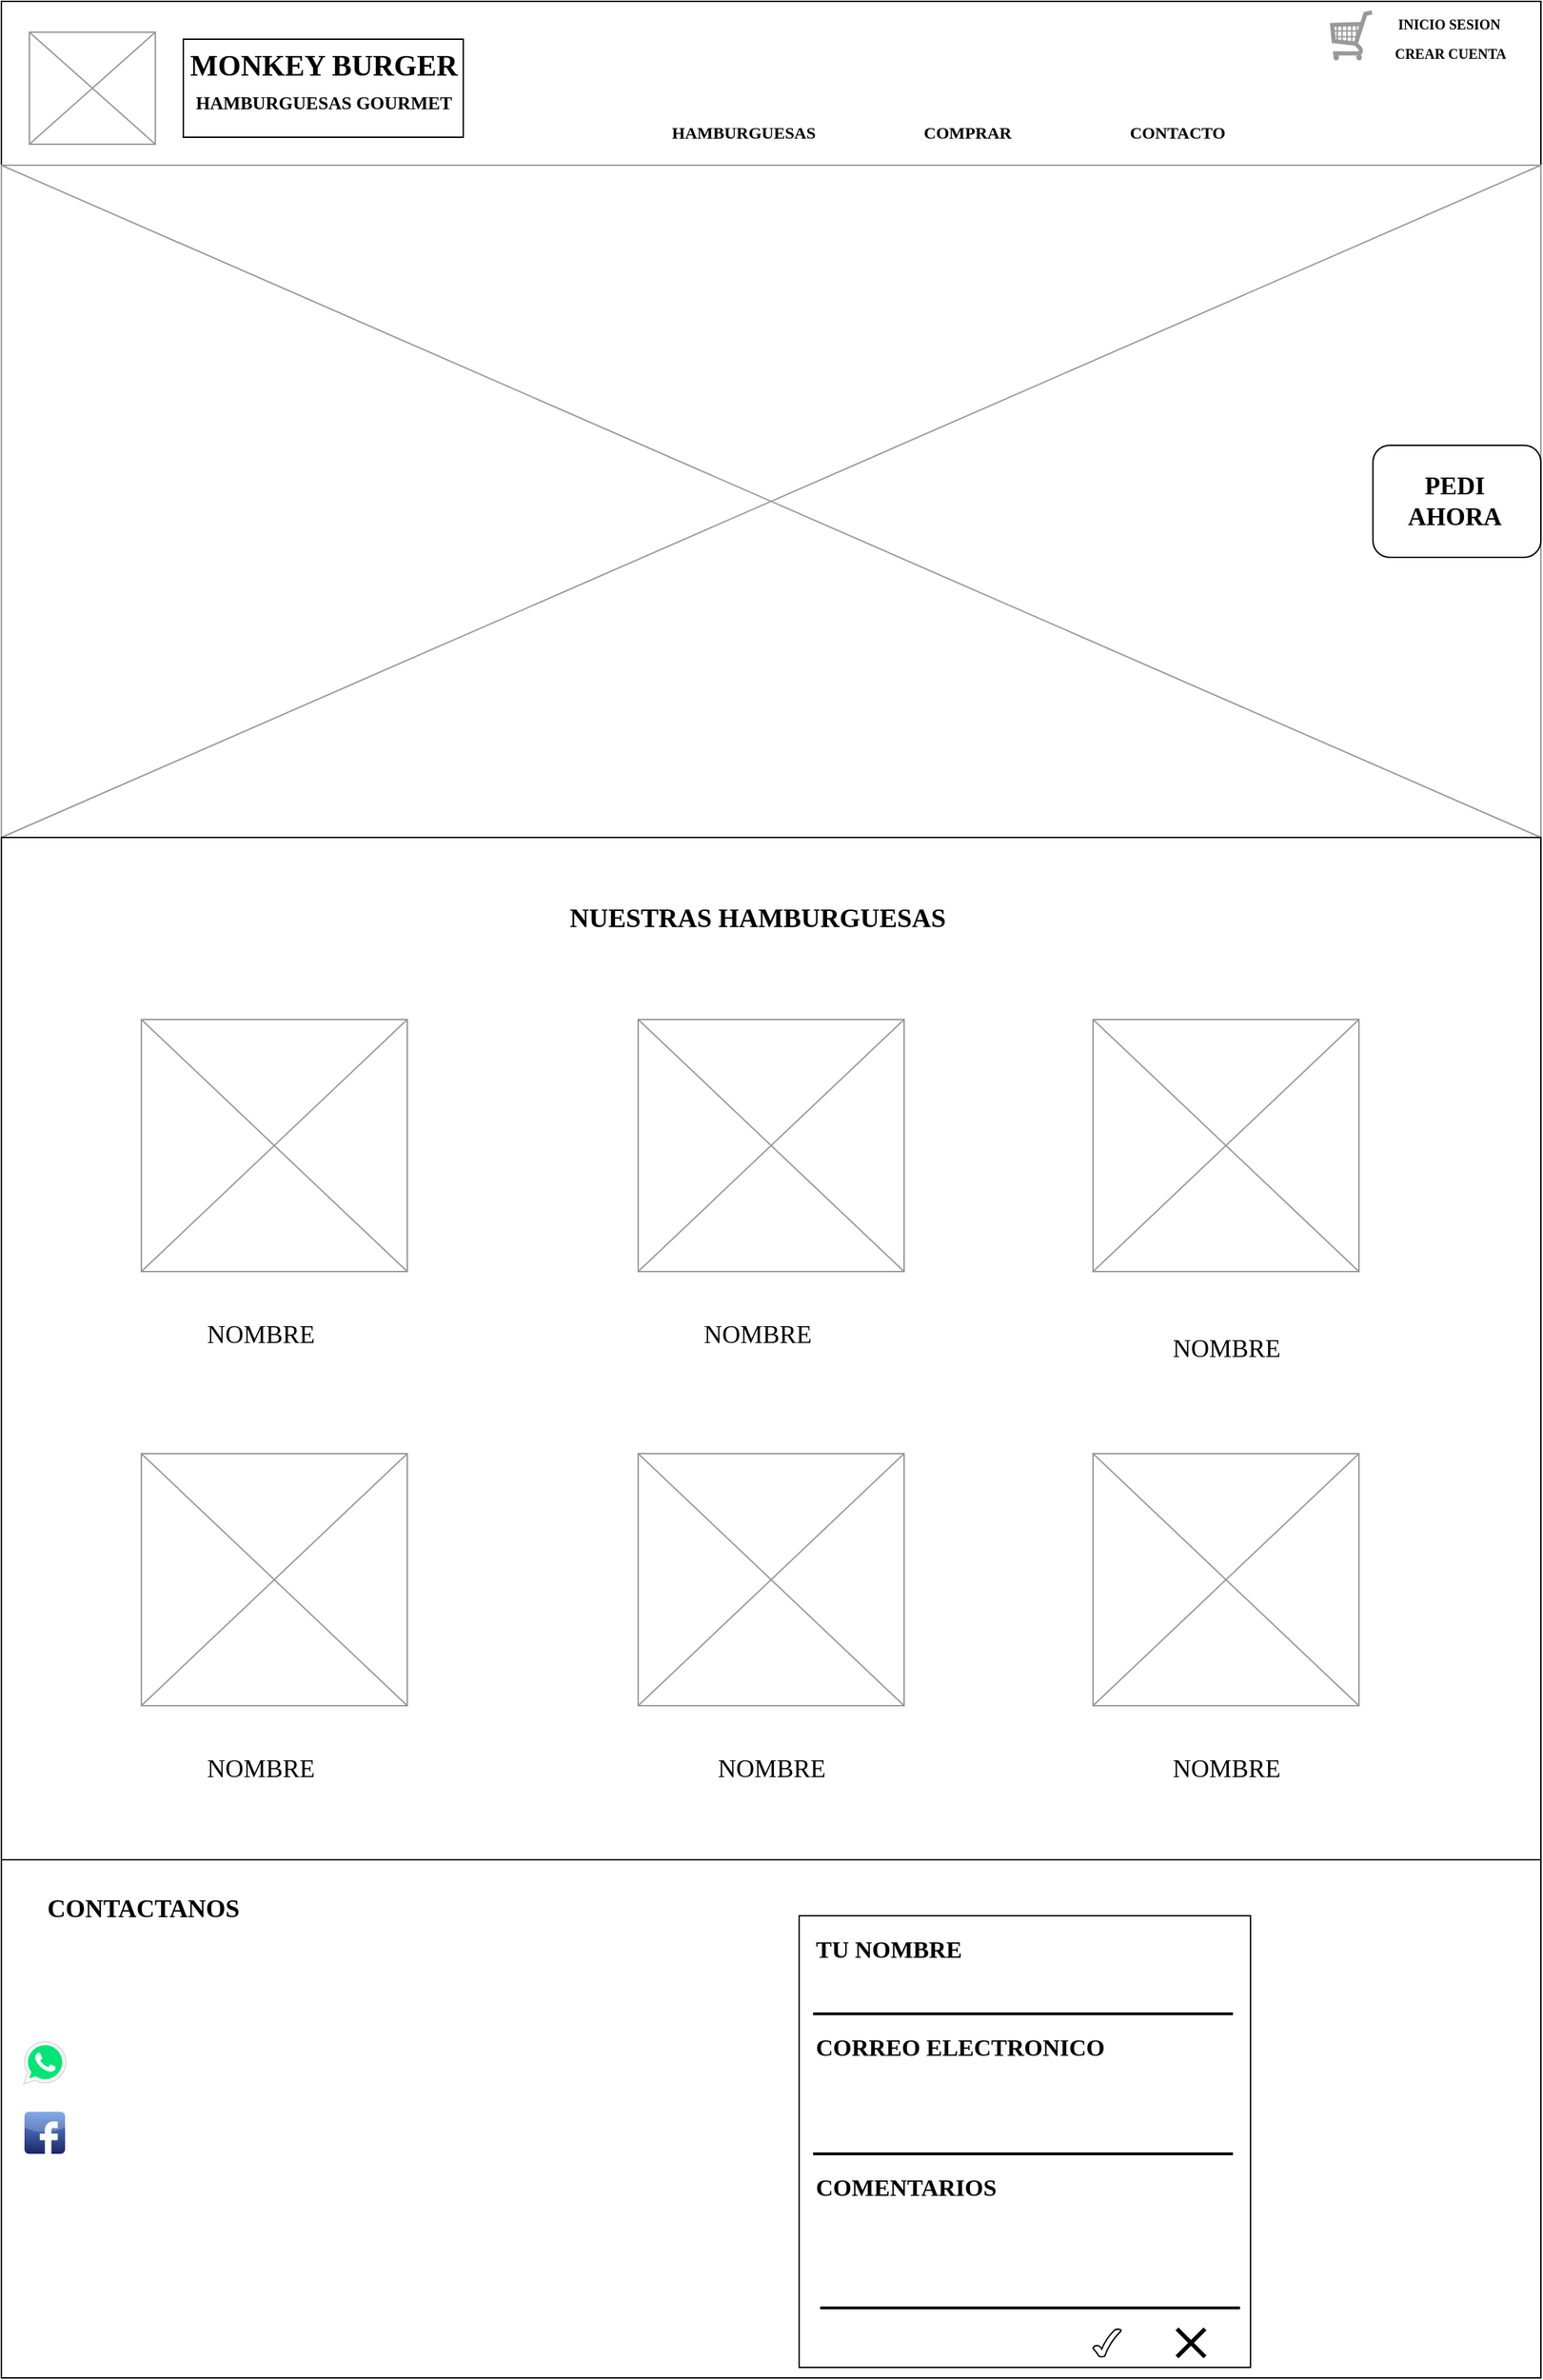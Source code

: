 <mxfile version="16.6.4" type="device" pages="6"><diagram name="HOME" id="z8AeU46V6WtLqoO8JQ55"><mxGraphModel dx="1032" dy="547" grid="1" gridSize="10" guides="1" tooltips="1" connect="1" arrows="1" fold="1" page="1" pageScale="1" pageWidth="1100" pageHeight="850" background="none" math="0" shadow="0"><root><mxCell id="me6i7FOBaeMFb4ahKYUy-0"/><mxCell id="me6i7FOBaeMFb4ahKYUy-1" parent="me6i7FOBaeMFb4ahKYUy-0"/><mxCell id="me6i7FOBaeMFb4ahKYUy-2" value="" style="verticalLabelPosition=bottom;verticalAlign=top;html=1;shape=mxgraph.basic.rect;fillColor2=none;strokeWidth=1;size=20;indent=5;" vertex="1" parent="me6i7FOBaeMFb4ahKYUy-1"><mxGeometry y="3" width="1100" height="117" as="geometry"/></mxCell><object label="" id="me6i7FOBaeMFb4ahKYUy-3"><mxCell style="rounded=0;whiteSpace=wrap;html=1;" vertex="1" parent="me6i7FOBaeMFb4ahKYUy-1"><mxGeometry x="130" y="30" width="200" height="70" as="geometry"/></mxCell></object><mxCell id="me6i7FOBaeMFb4ahKYUy-4" value="&lt;h1 style=&quot;font-size: 21px;&quot;&gt;&lt;b style=&quot;font-size: 21px;&quot;&gt;&lt;font face=&quot;Tahoma&quot; style=&quot;font-size: 21px;&quot;&gt;MONKEY BURGER&lt;/font&gt;&lt;/b&gt;&lt;/h1&gt;" style="text;html=1;resizable=0;autosize=1;align=center;verticalAlign=middle;points=[];fillColor=none;strokeColor=none;rounded=0;fontSize=21;" vertex="1" parent="me6i7FOBaeMFb4ahKYUy-1"><mxGeometry x="130" y="18.5" width="200" height="60" as="geometry"/></mxCell><mxCell id="me6i7FOBaeMFb4ahKYUy-5" value="&lt;b style=&quot;font-size: 13px;&quot;&gt;&lt;font style=&quot;font-size: 13px;&quot;&gt;HAMBURGUESAS GOURMET&lt;/font&gt;&lt;/b&gt;" style="text;html=1;resizable=0;autosize=1;align=center;verticalAlign=middle;points=[];fillColor=none;strokeColor=none;rounded=0;fontFamily=Tahoma;fontSize=13;" vertex="1" parent="me6i7FOBaeMFb4ahKYUy-1"><mxGeometry x="130" y="65" width="200" height="20" as="geometry"/></mxCell><mxCell id="me6i7FOBaeMFb4ahKYUy-6" value="" style="verticalLabelPosition=bottom;shadow=0;dashed=0;align=center;html=1;verticalAlign=top;strokeWidth=1;shape=mxgraph.mockup.graphics.simpleIcon;strokeColor=#999999;fontFamily=Tahoma;fontSize=13;fontColor=#FFFF33;" vertex="1" parent="me6i7FOBaeMFb4ahKYUy-1"><mxGeometry x="20" y="25" width="90" height="80" as="geometry"/></mxCell><mxCell id="me6i7FOBaeMFb4ahKYUy-7" value="&lt;b&gt;&lt;font style=&quot;font-size: 12px&quot;&gt;HAMBURGUESAS&lt;/font&gt;&lt;/b&gt;" style="text;html=1;resizable=0;autosize=1;align=center;verticalAlign=middle;points=[];fillColor=none;strokeColor=none;rounded=0;fontFamily=Tahoma;fontSize=13;fontColor=#000000;" vertex="1" parent="me6i7FOBaeMFb4ahKYUy-1"><mxGeometry x="470" y="86" width="120" height="20" as="geometry"/></mxCell><mxCell id="me6i7FOBaeMFb4ahKYUy-8" value="&lt;span style=&quot;font-size: 12px&quot;&gt;&lt;b&gt;COMPRAR&lt;/b&gt;&lt;/span&gt;" style="text;html=1;resizable=0;autosize=1;align=center;verticalAlign=middle;points=[];fillColor=none;strokeColor=none;rounded=0;fontFamily=Tahoma;fontSize=13;fontColor=#000000;" vertex="1" parent="me6i7FOBaeMFb4ahKYUy-1"><mxGeometry x="650" y="86" width="80" height="20" as="geometry"/></mxCell><mxCell id="me6i7FOBaeMFb4ahKYUy-9" value="&lt;span style=&quot;font-size: 12px&quot;&gt;&lt;b&gt;CONTACTO&lt;/b&gt;&lt;/span&gt;" style="text;html=1;resizable=0;autosize=1;align=center;verticalAlign=middle;points=[];fillColor=none;strokeColor=none;rounded=0;fontFamily=Tahoma;fontSize=13;fontColor=#000000;" vertex="1" parent="me6i7FOBaeMFb4ahKYUy-1"><mxGeometry x="800" y="86" width="80" height="20" as="geometry"/></mxCell><mxCell id="me6i7FOBaeMFb4ahKYUy-10" value="&lt;span style=&quot;font-size: 10px;&quot;&gt;&lt;b style=&quot;font-size: 10px;&quot;&gt;INICIO SESION&lt;br style=&quot;font-size: 10px;&quot;&gt;&lt;br style=&quot;font-size: 10px;&quot;&gt;&lt;/b&gt;&lt;/span&gt;" style="text;html=1;resizable=0;autosize=1;align=center;verticalAlign=middle;points=[];fillColor=none;strokeColor=none;rounded=0;fontFamily=Tahoma;fontSize=10;fontColor=#000000;" vertex="1" parent="me6i7FOBaeMFb4ahKYUy-1"><mxGeometry x="989" y="10" width="90" height="30" as="geometry"/></mxCell><mxCell id="me6i7FOBaeMFb4ahKYUy-11" value="&lt;span style=&quot;font-size: 10px&quot;&gt;&lt;b style=&quot;font-size: 10px&quot;&gt;CREAR CUENTA&lt;br style=&quot;font-size: 10px&quot;&gt;&lt;/b&gt;&lt;/span&gt;" style="text;html=1;resizable=0;autosize=1;align=center;verticalAlign=middle;points=[];fillColor=none;strokeColor=none;rounded=0;fontFamily=Tahoma;fontSize=10;fontColor=#000000;" vertex="1" parent="me6i7FOBaeMFb4ahKYUy-1"><mxGeometry x="990" y="30" width="90" height="20" as="geometry"/></mxCell><mxCell id="me6i7FOBaeMFb4ahKYUy-12" value="" style="shape=image;html=1;verticalAlign=top;verticalLabelPosition=bottom;labelBackgroundColor=#ffffff;imageAspect=0;aspect=fixed;image=https://cdn3.iconfinder.com/data/icons/picons-social/57/06-facebook-128.png;fontFamily=Tahoma;fontSize=10;fontColor=#000000;" vertex="1" parent="me6i7FOBaeMFb4ahKYUy-1"><mxGeometry x="1004" y="88" width="18" height="18" as="geometry"/></mxCell><mxCell id="me6i7FOBaeMFb4ahKYUy-13" value="" style="shape=image;html=1;verticalAlign=top;verticalLabelPosition=bottom;labelBackgroundColor=#ffffff;imageAspect=0;aspect=fixed;image=https://cdn4.iconfinder.com/data/icons/picons-social/57/38-instagram-2-128.png;fontFamily=Tahoma;fontSize=10;fontColor=#000000;" vertex="1" parent="me6i7FOBaeMFb4ahKYUy-1"><mxGeometry x="1040" y="84" width="26.5" height="26.5" as="geometry"/></mxCell><mxCell id="me6i7FOBaeMFb4ahKYUy-14" value="" style="verticalLabelPosition=bottom;shadow=0;dashed=0;align=center;html=1;verticalAlign=top;strokeWidth=1;shape=mxgraph.mockup.graphics.simpleIcon;strokeColor=#999999;fontFamily=Tahoma;fontSize=13;fontColor=#FFFF33;" vertex="1" parent="me6i7FOBaeMFb4ahKYUy-1"><mxGeometry y="120" width="1100" height="480" as="geometry"/></mxCell><mxCell id="me6i7FOBaeMFb4ahKYUy-15" value="" style="rounded=1;whiteSpace=wrap;html=1;fontFamily=Tahoma;fontSize=10;fontColor=#000000;" vertex="1" parent="me6i7FOBaeMFb4ahKYUy-1"><mxGeometry x="980" y="320" width="120" height="80" as="geometry"/></mxCell><mxCell id="me6i7FOBaeMFb4ahKYUy-16" value="&lt;span style=&quot;font-size: 18px&quot;&gt;&lt;b&gt;PEDI &lt;br&gt;AHORA&lt;/b&gt;&lt;/span&gt;" style="text;html=1;resizable=0;autosize=1;align=center;verticalAlign=middle;points=[];fillColor=none;strokeColor=none;rounded=0;fontFamily=Tahoma;fontSize=13;fontColor=#000000;" vertex="1" parent="me6i7FOBaeMFb4ahKYUy-1"><mxGeometry x="998" y="340" width="80" height="40" as="geometry"/></mxCell><mxCell id="me6i7FOBaeMFb4ahKYUy-17" value="" style="rounded=0;whiteSpace=wrap;html=1;fontFamily=Tahoma;fontSize=18;fontColor=#000000;" vertex="1" parent="me6i7FOBaeMFb4ahKYUy-1"><mxGeometry y="600" width="1100" height="730" as="geometry"/></mxCell><mxCell id="me6i7FOBaeMFb4ahKYUy-18" value="&lt;h2&gt;&lt;font style=&quot;font-size: 19px&quot;&gt;NUESTRAS HAMBURGUESAS&lt;/font&gt;&lt;/h2&gt;" style="text;html=1;resizable=0;autosize=1;align=center;verticalAlign=middle;points=[];fillColor=none;strokeColor=none;rounded=0;fontFamily=Tahoma;fontSize=18;fontColor=#000000;" vertex="1" parent="me6i7FOBaeMFb4ahKYUy-1"><mxGeometry x="395" y="615" width="290" height="80" as="geometry"/></mxCell><mxCell id="me6i7FOBaeMFb4ahKYUy-19" value="" style="verticalLabelPosition=bottom;shadow=0;dashed=0;align=center;html=1;verticalAlign=top;strokeWidth=1;shape=mxgraph.mockup.graphics.simpleIcon;strokeColor=#999999;fontFamily=Tahoma;fontSize=13;fontColor=#FFFF33;" vertex="1" parent="me6i7FOBaeMFb4ahKYUy-1"><mxGeometry x="100" y="730" width="190" height="180" as="geometry"/></mxCell><mxCell id="me6i7FOBaeMFb4ahKYUy-20" value="" style="verticalLabelPosition=bottom;shadow=0;dashed=0;align=center;html=1;verticalAlign=top;strokeWidth=1;shape=mxgraph.mockup.graphics.simpleIcon;strokeColor=#999999;fontFamily=Tahoma;fontSize=13;fontColor=#FFFF33;" vertex="1" parent="me6i7FOBaeMFb4ahKYUy-1"><mxGeometry x="780" y="730" width="190" height="180" as="geometry"/></mxCell><mxCell id="me6i7FOBaeMFb4ahKYUy-21" value="" style="verticalLabelPosition=bottom;shadow=0;dashed=0;align=center;html=1;verticalAlign=top;strokeWidth=1;shape=mxgraph.mockup.graphics.simpleIcon;strokeColor=#999999;fontFamily=Tahoma;fontSize=13;fontColor=#FFFF33;" vertex="1" parent="me6i7FOBaeMFb4ahKYUy-1"><mxGeometry x="455" y="1040" width="190" height="180" as="geometry"/></mxCell><mxCell id="me6i7FOBaeMFb4ahKYUy-22" value="" style="verticalLabelPosition=bottom;shadow=0;dashed=0;align=center;html=1;verticalAlign=top;strokeWidth=1;shape=mxgraph.mockup.graphics.simpleIcon;strokeColor=#999999;fontFamily=Tahoma;fontSize=13;fontColor=#FFFF33;" vertex="1" parent="me6i7FOBaeMFb4ahKYUy-1"><mxGeometry x="100" y="1040" width="190" height="180" as="geometry"/></mxCell><mxCell id="me6i7FOBaeMFb4ahKYUy-23" value="" style="verticalLabelPosition=bottom;shadow=0;dashed=0;align=center;html=1;verticalAlign=top;strokeWidth=1;shape=mxgraph.mockup.graphics.simpleIcon;strokeColor=#999999;fontFamily=Tahoma;fontSize=13;fontColor=#FFFF33;" vertex="1" parent="me6i7FOBaeMFb4ahKYUy-1"><mxGeometry x="455" y="730" width="190" height="180" as="geometry"/></mxCell><mxCell id="me6i7FOBaeMFb4ahKYUy-24" value="" style="verticalLabelPosition=bottom;shadow=0;dashed=0;align=center;html=1;verticalAlign=top;strokeWidth=1;shape=mxgraph.mockup.graphics.simpleIcon;strokeColor=#999999;fontFamily=Tahoma;fontSize=13;fontColor=#FFFF33;" vertex="1" parent="me6i7FOBaeMFb4ahKYUy-1"><mxGeometry x="780" y="1040" width="190" height="180" as="geometry"/></mxCell><mxCell id="me6i7FOBaeMFb4ahKYUy-25" value="NOMBRE" style="text;html=1;resizable=0;autosize=1;align=center;verticalAlign=middle;points=[];fillColor=none;strokeColor=none;rounded=0;fontFamily=Tahoma;fontSize=18;fontColor=#000000;" vertex="1" parent="me6i7FOBaeMFb4ahKYUy-1"><mxGeometry x="140" y="940" width="90" height="30" as="geometry"/></mxCell><mxCell id="me6i7FOBaeMFb4ahKYUy-26" value="NOMBRE" style="text;html=1;resizable=0;autosize=1;align=center;verticalAlign=middle;points=[];fillColor=none;strokeColor=none;rounded=0;fontFamily=Tahoma;fontSize=18;fontColor=#000000;" vertex="1" parent="me6i7FOBaeMFb4ahKYUy-1"><mxGeometry x="140" y="1250" width="90" height="30" as="geometry"/></mxCell><mxCell id="me6i7FOBaeMFb4ahKYUy-27" value="NOMBRE" style="text;html=1;resizable=0;autosize=1;align=center;verticalAlign=middle;points=[];fillColor=none;strokeColor=none;rounded=0;fontFamily=Tahoma;fontSize=18;fontColor=#000000;" vertex="1" parent="me6i7FOBaeMFb4ahKYUy-1"><mxGeometry x="830" y="950" width="90" height="30" as="geometry"/></mxCell><mxCell id="me6i7FOBaeMFb4ahKYUy-28" value="NOMBRE" style="text;html=1;resizable=0;autosize=1;align=center;verticalAlign=middle;points=[];fillColor=none;strokeColor=none;rounded=0;fontFamily=Tahoma;fontSize=18;fontColor=#000000;" vertex="1" parent="me6i7FOBaeMFb4ahKYUy-1"><mxGeometry x="495" y="940" width="90" height="30" as="geometry"/></mxCell><mxCell id="me6i7FOBaeMFb4ahKYUy-29" value="NOMBRE" style="text;html=1;resizable=0;autosize=1;align=center;verticalAlign=middle;points=[];fillColor=none;strokeColor=none;rounded=0;fontFamily=Tahoma;fontSize=18;fontColor=#000000;" vertex="1" parent="me6i7FOBaeMFb4ahKYUy-1"><mxGeometry x="830" y="1250" width="90" height="30" as="geometry"/></mxCell><mxCell id="me6i7FOBaeMFb4ahKYUy-30" value="NOMBRE" style="text;html=1;resizable=0;autosize=1;align=center;verticalAlign=middle;points=[];fillColor=none;strokeColor=none;rounded=0;fontFamily=Tahoma;fontSize=18;fontColor=#000000;" vertex="1" parent="me6i7FOBaeMFb4ahKYUy-1"><mxGeometry x="505" y="1250" width="90" height="30" as="geometry"/></mxCell><mxCell id="me6i7FOBaeMFb4ahKYUy-31" value="" style="rounded=0;whiteSpace=wrap;html=1;fontFamily=Tahoma;fontSize=19;fontColor=#000000;" vertex="1" parent="me6i7FOBaeMFb4ahKYUy-1"><mxGeometry y="1330" width="1100" height="370" as="geometry"/></mxCell><mxCell id="me6i7FOBaeMFb4ahKYUy-32" value="" style="verticalLabelPosition=bottom;shadow=0;dashed=0;align=center;html=1;verticalAlign=top;strokeWidth=1;shape=mxgraph.mockup.misc.shoppingCart;strokeColor=#999999;fontFamily=Tahoma;fontSize=19;fontColor=#000000;" vertex="1" parent="me6i7FOBaeMFb4ahKYUy-1"><mxGeometry x="950" y="10" width="30" height="35" as="geometry"/></mxCell><mxCell id="me6i7FOBaeMFb4ahKYUy-35" value="" style="whiteSpace=wrap;html=1;aspect=fixed;fontFamily=Tahoma;fontSize=19;fontColor=#000000;" vertex="1" parent="me6i7FOBaeMFb4ahKYUy-1"><mxGeometry x="570" y="1370" width="322.5" height="322.5" as="geometry"/></mxCell><mxCell id="me6i7FOBaeMFb4ahKYUy-36" value="" style="line;strokeWidth=2;html=1;fontFamily=Tahoma;fontSize=19;fontColor=#000000;" vertex="1" parent="me6i7FOBaeMFb4ahKYUy-1"><mxGeometry x="580" y="1410" width="300" height="60" as="geometry"/></mxCell><mxCell id="me6i7FOBaeMFb4ahKYUy-38" value="" style="line;strokeWidth=2;html=1;fontFamily=Tahoma;fontSize=19;fontColor=#000000;" vertex="1" parent="me6i7FOBaeMFb4ahKYUy-1"><mxGeometry x="580" y="1510" width="300" height="60" as="geometry"/></mxCell><mxCell id="me6i7FOBaeMFb4ahKYUy-39" value="" style="line;strokeWidth=2;html=1;fontFamily=Tahoma;fontSize=19;fontColor=#000000;" vertex="1" parent="me6i7FOBaeMFb4ahKYUy-1"><mxGeometry x="585" y="1620" width="300" height="60" as="geometry"/></mxCell><mxCell id="me6i7FOBaeMFb4ahKYUy-42" value="&lt;span style=&quot;font-size: 17px&quot;&gt;&lt;b&gt;TU NOMBRE&lt;/b&gt;&lt;/span&gt;" style="text;html=1;resizable=0;autosize=1;align=left;verticalAlign=middle;points=[];fillColor=none;strokeColor=none;rounded=0;fontFamily=Tahoma;fontSize=17;fontColor=#000000;" vertex="1" parent="me6i7FOBaeMFb4ahKYUy-1"><mxGeometry x="580" y="1380" width="120" height="30" as="geometry"/></mxCell><mxCell id="me6i7FOBaeMFb4ahKYUy-43" value="&lt;b&gt;COMENTARIOS&lt;/b&gt;" style="text;html=1;resizable=0;autosize=1;align=left;verticalAlign=middle;points=[];fillColor=none;strokeColor=none;rounded=0;fontFamily=Tahoma;fontSize=17;fontColor=#000000;" vertex="1" parent="me6i7FOBaeMFb4ahKYUy-1"><mxGeometry x="580" y="1550" width="150" height="30" as="geometry"/></mxCell><mxCell id="me6i7FOBaeMFb4ahKYUy-44" value="&lt;b style=&quot;font-size: 17px&quot;&gt;CORREO ELECTRONICO&lt;/b&gt;" style="text;html=1;resizable=0;autosize=1;align=left;verticalAlign=middle;points=[];fillColor=none;strokeColor=none;rounded=0;fontFamily=Tahoma;fontSize=17;fontColor=#000000;" vertex="1" parent="me6i7FOBaeMFb4ahKYUy-1"><mxGeometry x="580" y="1450" width="220" height="30" as="geometry"/></mxCell><mxCell id="me6i7FOBaeMFb4ahKYUy-45" value="" style="verticalLabelPosition=bottom;verticalAlign=top;html=1;shape=mxgraph.basic.tick;fontFamily=Tahoma;fontSize=17;fontColor=#000000;" vertex="1" parent="me6i7FOBaeMFb4ahKYUy-1"><mxGeometry x="780" y="1665" width="20" height="20" as="geometry"/></mxCell><mxCell id="me6i7FOBaeMFb4ahKYUy-47" value="" style="shape=umlDestroy;whiteSpace=wrap;html=1;strokeWidth=3;fontFamily=Tahoma;fontSize=17;fontColor=#000000;" vertex="1" parent="me6i7FOBaeMFb4ahKYUy-1"><mxGeometry x="840" y="1665" width="20" height="20" as="geometry"/></mxCell><mxCell id="me6i7FOBaeMFb4ahKYUy-51" value="&lt;b&gt;&lt;font style=&quot;font-size: 18px&quot;&gt;CONTACTANOS&lt;/font&gt;&lt;/b&gt;" style="text;html=1;resizable=0;autosize=1;align=center;verticalAlign=middle;points=[];fillColor=none;strokeColor=none;rounded=0;fontFamily=Tahoma;fontSize=17;fontColor=#000000;" vertex="1" parent="me6i7FOBaeMFb4ahKYUy-1"><mxGeometry x="26" y="1350" width="150" height="30" as="geometry"/></mxCell><mxCell id="me6i7FOBaeMFb4ahKYUy-53" value="" style="dashed=0;outlineConnect=0;html=1;align=center;labelPosition=center;verticalLabelPosition=bottom;verticalAlign=top;shape=mxgraph.weblogos.whatsapp;fillColor=#00E676;strokeColor=#dddddd;fontFamily=Tahoma;fontSize=18;fontColor=#000000;" vertex="1" parent="me6i7FOBaeMFb4ahKYUy-1"><mxGeometry x="16" y="1460" width="30" height="30" as="geometry"/></mxCell><mxCell id="me6i7FOBaeMFb4ahKYUy-54" value="" style="dashed=0;outlineConnect=0;html=1;align=center;labelPosition=center;verticalLabelPosition=bottom;verticalAlign=top;shape=mxgraph.webicons.facebook;fillColor=#6294E4;gradientColor=#1A2665;fontFamily=Tahoma;fontSize=18;fontColor=#000000;" vertex="1" parent="me6i7FOBaeMFb4ahKYUy-1"><mxGeometry x="16.5" y="1510" width="29" height="30" as="geometry"/></mxCell><mxCell id="me6i7FOBaeMFb4ahKYUy-55" value="" style="shape=image;html=1;verticalAlign=top;verticalLabelPosition=bottom;labelBackgroundColor=#ffffff;imageAspect=0;aspect=fixed;image=https://cdn3.iconfinder.com/data/icons/2018-social-media-logotypes/1000/2018_social_media_popular_app_logo_instagram-128.png;fontFamily=Tahoma;fontSize=18;fontColor=#000000;" vertex="1" parent="me6i7FOBaeMFb4ahKYUy-1"><mxGeometry x="12" y="1560" width="38" height="38" as="geometry"/></mxCell></root></mxGraphModel></diagram><diagram name="CONTACTO" id="2cc2dc42-3aac-f2a9-1cec-7a8b7cbee084"><mxGraphModel dx="1038" dy="547" grid="1" gridSize="10" guides="1" tooltips="1" connect="1" arrows="1" fold="1" page="1" pageScale="1" pageWidth="1100" pageHeight="850" background="none" math="0" shadow="0"><root><mxCell id="0"/><mxCell id="1" parent="0"/><mxCell id="kAExBgVJGCIzfPWO8wp5-1" value="" style="verticalLabelPosition=bottom;verticalAlign=top;html=1;shape=mxgraph.basic.rect;fillColor2=none;strokeWidth=1;size=20;indent=5;" vertex="1" parent="1"><mxGeometry y="3" width="1100" height="117" as="geometry"/></mxCell><object label="" id="kAExBgVJGCIzfPWO8wp5-6"><mxCell style="rounded=0;whiteSpace=wrap;html=1;" vertex="1" parent="1"><mxGeometry x="130" y="30" width="200" height="70" as="geometry"/></mxCell></object><mxCell id="kAExBgVJGCIzfPWO8wp5-8" value="&lt;h1 style=&quot;font-size: 21px;&quot;&gt;&lt;b style=&quot;font-size: 21px;&quot;&gt;&lt;font face=&quot;Tahoma&quot; style=&quot;font-size: 21px;&quot;&gt;MONKEY BURGER&lt;/font&gt;&lt;/b&gt;&lt;/h1&gt;" style="text;html=1;resizable=0;autosize=1;align=center;verticalAlign=middle;points=[];fillColor=none;strokeColor=none;rounded=0;fontSize=21;" vertex="1" parent="1"><mxGeometry x="130" y="18.5" width="200" height="60" as="geometry"/></mxCell><mxCell id="kAExBgVJGCIzfPWO8wp5-10" value="&lt;b style=&quot;font-size: 13px;&quot;&gt;&lt;font style=&quot;font-size: 13px;&quot;&gt;HAMBURGUESAS GOURMET&lt;/font&gt;&lt;/b&gt;" style="text;html=1;resizable=0;autosize=1;align=center;verticalAlign=middle;points=[];fillColor=none;strokeColor=none;rounded=0;fontFamily=Tahoma;fontSize=13;" vertex="1" parent="1"><mxGeometry x="130" y="65" width="200" height="20" as="geometry"/></mxCell><mxCell id="kAExBgVJGCIzfPWO8wp5-11" value="" style="verticalLabelPosition=bottom;shadow=0;dashed=0;align=center;html=1;verticalAlign=top;strokeWidth=1;shape=mxgraph.mockup.graphics.simpleIcon;strokeColor=#999999;fontFamily=Tahoma;fontSize=13;fontColor=#FFFF33;" vertex="1" parent="1"><mxGeometry x="20" y="25" width="90" height="80" as="geometry"/></mxCell><mxCell id="m6f8FtvpOcZCsV0CtOB1-4" value="&lt;b&gt;&lt;font style=&quot;font-size: 12px&quot;&gt;HAMBURGUESAS&lt;/font&gt;&lt;/b&gt;" style="text;html=1;resizable=0;autosize=1;align=center;verticalAlign=middle;points=[];fillColor=none;strokeColor=none;rounded=0;fontFamily=Tahoma;fontSize=13;fontColor=#000000;" vertex="1" parent="1"><mxGeometry x="470" y="86" width="120" height="20" as="geometry"/></mxCell><mxCell id="m6f8FtvpOcZCsV0CtOB1-5" value="&lt;span style=&quot;font-size: 12px&quot;&gt;&lt;b&gt;COMPRAR&lt;/b&gt;&lt;/span&gt;" style="text;html=1;resizable=0;autosize=1;align=center;verticalAlign=middle;points=[];fillColor=none;strokeColor=none;rounded=0;fontFamily=Tahoma;fontSize=13;fontColor=#000000;" vertex="1" parent="1"><mxGeometry x="650" y="86" width="80" height="20" as="geometry"/></mxCell><mxCell id="m6f8FtvpOcZCsV0CtOB1-6" value="&lt;span style=&quot;font-size: 12px&quot;&gt;&lt;b&gt;CONTACTO&lt;/b&gt;&lt;/span&gt;" style="text;html=1;resizable=0;autosize=1;align=center;verticalAlign=middle;points=[];fillColor=none;strokeColor=none;rounded=0;fontFamily=Tahoma;fontSize=13;fontColor=#000000;" vertex="1" parent="1"><mxGeometry x="800" y="86" width="80" height="20" as="geometry"/></mxCell><mxCell id="m6f8FtvpOcZCsV0CtOB1-7" value="&lt;span style=&quot;font-size: 10px;&quot;&gt;&lt;b style=&quot;font-size: 10px;&quot;&gt;INICIO SESION&lt;br style=&quot;font-size: 10px;&quot;&gt;&lt;br style=&quot;font-size: 10px;&quot;&gt;&lt;/b&gt;&lt;/span&gt;" style="text;html=1;resizable=0;autosize=1;align=center;verticalAlign=middle;points=[];fillColor=none;strokeColor=none;rounded=0;fontFamily=Tahoma;fontSize=10;fontColor=#000000;" vertex="1" parent="1"><mxGeometry x="989" y="10" width="90" height="30" as="geometry"/></mxCell><mxCell id="m6f8FtvpOcZCsV0CtOB1-8" value="&lt;span style=&quot;font-size: 10px&quot;&gt;&lt;b style=&quot;font-size: 10px&quot;&gt;CREAR CUENTA&lt;br style=&quot;font-size: 10px&quot;&gt;&lt;/b&gt;&lt;/span&gt;" style="text;html=1;resizable=0;autosize=1;align=center;verticalAlign=middle;points=[];fillColor=none;strokeColor=none;rounded=0;fontFamily=Tahoma;fontSize=10;fontColor=#000000;" vertex="1" parent="1"><mxGeometry x="990" y="30" width="90" height="20" as="geometry"/></mxCell><mxCell id="m6f8FtvpOcZCsV0CtOB1-9" value="" style="shape=image;html=1;verticalAlign=top;verticalLabelPosition=bottom;labelBackgroundColor=#ffffff;imageAspect=0;aspect=fixed;image=https://cdn3.iconfinder.com/data/icons/picons-social/57/06-facebook-128.png;fontFamily=Tahoma;fontSize=10;fontColor=#000000;" vertex="1" parent="1"><mxGeometry x="1004" y="88" width="18" height="18" as="geometry"/></mxCell><mxCell id="m6f8FtvpOcZCsV0CtOB1-10" value="" style="shape=image;html=1;verticalAlign=top;verticalLabelPosition=bottom;labelBackgroundColor=#ffffff;imageAspect=0;aspect=fixed;image=https://cdn4.iconfinder.com/data/icons/picons-social/57/38-instagram-2-128.png;fontFamily=Tahoma;fontSize=10;fontColor=#000000;" vertex="1" parent="1"><mxGeometry x="1040" y="84" width="26.5" height="26.5" as="geometry"/></mxCell><mxCell id="m6f8FtvpOcZCsV0CtOB1-11" value="" style="verticalLabelPosition=bottom;shadow=0;dashed=0;align=center;html=1;verticalAlign=top;strokeWidth=1;shape=mxgraph.mockup.graphics.simpleIcon;strokeColor=#999999;fontFamily=Tahoma;fontSize=13;fontColor=#FFFF33;" vertex="1" parent="1"><mxGeometry y="120" width="1100" height="480" as="geometry"/></mxCell><mxCell id="m6f8FtvpOcZCsV0CtOB1-12" value="" style="rounded=1;whiteSpace=wrap;html=1;fontFamily=Tahoma;fontSize=10;fontColor=#000000;" vertex="1" parent="1"><mxGeometry x="980" y="320" width="120" height="80" as="geometry"/></mxCell><mxCell id="m6f8FtvpOcZCsV0CtOB1-13" value="&lt;span style=&quot;font-size: 18px&quot;&gt;&lt;b&gt;PEDI &lt;br&gt;AHORA&lt;/b&gt;&lt;/span&gt;" style="text;html=1;resizable=0;autosize=1;align=center;verticalAlign=middle;points=[];fillColor=none;strokeColor=none;rounded=0;fontFamily=Tahoma;fontSize=13;fontColor=#000000;" vertex="1" parent="1"><mxGeometry x="998" y="340" width="80" height="40" as="geometry"/></mxCell><mxCell id="m6f8FtvpOcZCsV0CtOB1-15" value="" style="rounded=0;whiteSpace=wrap;html=1;fontFamily=Tahoma;fontSize=18;fontColor=#000000;" vertex="1" parent="1"><mxGeometry y="600" width="1100" height="730" as="geometry"/></mxCell><mxCell id="m6f8FtvpOcZCsV0CtOB1-14" value="&lt;h2&gt;&lt;font style=&quot;font-size: 19px&quot;&gt;NUESTRAS HAMBURGUESAS&lt;/font&gt;&lt;/h2&gt;" style="text;html=1;resizable=0;autosize=1;align=center;verticalAlign=middle;points=[];fillColor=none;strokeColor=none;rounded=0;fontFamily=Tahoma;fontSize=18;fontColor=#000000;" vertex="1" parent="1"><mxGeometry x="395" y="615" width="290" height="80" as="geometry"/></mxCell><mxCell id="m6f8FtvpOcZCsV0CtOB1-16" value="" style="verticalLabelPosition=bottom;shadow=0;dashed=0;align=center;html=1;verticalAlign=top;strokeWidth=1;shape=mxgraph.mockup.graphics.simpleIcon;strokeColor=#999999;fontFamily=Tahoma;fontSize=13;fontColor=#FFFF33;" vertex="1" parent="1"><mxGeometry x="100" y="730" width="190" height="180" as="geometry"/></mxCell><mxCell id="m6f8FtvpOcZCsV0CtOB1-17" value="" style="verticalLabelPosition=bottom;shadow=0;dashed=0;align=center;html=1;verticalAlign=top;strokeWidth=1;shape=mxgraph.mockup.graphics.simpleIcon;strokeColor=#999999;fontFamily=Tahoma;fontSize=13;fontColor=#FFFF33;" vertex="1" parent="1"><mxGeometry x="780" y="730" width="190" height="180" as="geometry"/></mxCell><mxCell id="m6f8FtvpOcZCsV0CtOB1-18" value="" style="verticalLabelPosition=bottom;shadow=0;dashed=0;align=center;html=1;verticalAlign=top;strokeWidth=1;shape=mxgraph.mockup.graphics.simpleIcon;strokeColor=#999999;fontFamily=Tahoma;fontSize=13;fontColor=#FFFF33;" vertex="1" parent="1"><mxGeometry x="455" y="1040" width="190" height="180" as="geometry"/></mxCell><mxCell id="m6f8FtvpOcZCsV0CtOB1-19" value="" style="verticalLabelPosition=bottom;shadow=0;dashed=0;align=center;html=1;verticalAlign=top;strokeWidth=1;shape=mxgraph.mockup.graphics.simpleIcon;strokeColor=#999999;fontFamily=Tahoma;fontSize=13;fontColor=#FFFF33;" vertex="1" parent="1"><mxGeometry x="100" y="1040" width="190" height="180" as="geometry"/></mxCell><mxCell id="m6f8FtvpOcZCsV0CtOB1-20" value="" style="verticalLabelPosition=bottom;shadow=0;dashed=0;align=center;html=1;verticalAlign=top;strokeWidth=1;shape=mxgraph.mockup.graphics.simpleIcon;strokeColor=#999999;fontFamily=Tahoma;fontSize=13;fontColor=#FFFF33;" vertex="1" parent="1"><mxGeometry x="455" y="730" width="190" height="180" as="geometry"/></mxCell><mxCell id="m6f8FtvpOcZCsV0CtOB1-21" value="" style="verticalLabelPosition=bottom;shadow=0;dashed=0;align=center;html=1;verticalAlign=top;strokeWidth=1;shape=mxgraph.mockup.graphics.simpleIcon;strokeColor=#999999;fontFamily=Tahoma;fontSize=13;fontColor=#FFFF33;" vertex="1" parent="1"><mxGeometry x="780" y="1040" width="190" height="180" as="geometry"/></mxCell><mxCell id="m6f8FtvpOcZCsV0CtOB1-23" value="NOMBRE" style="text;html=1;resizable=0;autosize=1;align=center;verticalAlign=middle;points=[];fillColor=none;strokeColor=none;rounded=0;fontFamily=Tahoma;fontSize=18;fontColor=#000000;" vertex="1" parent="1"><mxGeometry x="140" y="940" width="90" height="30" as="geometry"/></mxCell><mxCell id="m6f8FtvpOcZCsV0CtOB1-24" value="NOMBRE" style="text;html=1;resizable=0;autosize=1;align=center;verticalAlign=middle;points=[];fillColor=none;strokeColor=none;rounded=0;fontFamily=Tahoma;fontSize=18;fontColor=#000000;" vertex="1" parent="1"><mxGeometry x="140" y="1250" width="90" height="30" as="geometry"/></mxCell><mxCell id="m6f8FtvpOcZCsV0CtOB1-25" value="NOMBRE" style="text;html=1;resizable=0;autosize=1;align=center;verticalAlign=middle;points=[];fillColor=none;strokeColor=none;rounded=0;fontFamily=Tahoma;fontSize=18;fontColor=#000000;" vertex="1" parent="1"><mxGeometry x="830" y="950" width="90" height="30" as="geometry"/></mxCell><mxCell id="m6f8FtvpOcZCsV0CtOB1-26" value="NOMBRE" style="text;html=1;resizable=0;autosize=1;align=center;verticalAlign=middle;points=[];fillColor=none;strokeColor=none;rounded=0;fontFamily=Tahoma;fontSize=18;fontColor=#000000;" vertex="1" parent="1"><mxGeometry x="495" y="940" width="90" height="30" as="geometry"/></mxCell><mxCell id="m6f8FtvpOcZCsV0CtOB1-27" value="NOMBRE" style="text;html=1;resizable=0;autosize=1;align=center;verticalAlign=middle;points=[];fillColor=none;strokeColor=none;rounded=0;fontFamily=Tahoma;fontSize=18;fontColor=#000000;" vertex="1" parent="1"><mxGeometry x="830" y="1250" width="90" height="30" as="geometry"/></mxCell><mxCell id="m6f8FtvpOcZCsV0CtOB1-28" value="NOMBRE" style="text;html=1;resizable=0;autosize=1;align=center;verticalAlign=middle;points=[];fillColor=none;strokeColor=none;rounded=0;fontFamily=Tahoma;fontSize=18;fontColor=#000000;" vertex="1" parent="1"><mxGeometry x="505" y="1250" width="90" height="30" as="geometry"/></mxCell><mxCell id="m6f8FtvpOcZCsV0CtOB1-29" value="" style="rounded=0;whiteSpace=wrap;html=1;fontFamily=Tahoma;fontSize=19;fontColor=#000000;" vertex="1" parent="1"><mxGeometry y="1330" width="1100" height="370" as="geometry"/></mxCell><mxCell id="YnD68483mToNSvjUUI38-1" value="" style="verticalLabelPosition=bottom;shadow=0;dashed=0;align=center;html=1;verticalAlign=top;strokeWidth=1;shape=mxgraph.mockup.misc.shoppingCart;strokeColor=#999999;fontFamily=Tahoma;fontSize=19;fontColor=#000000;" vertex="1" parent="1"><mxGeometry x="950" y="10" width="30" height="35" as="geometry"/></mxCell></root></mxGraphModel></diagram><diagram name="CARRITO" id="PGQ_Ly91kHCRf03pqoua"><mxGraphModel dx="1038" dy="547" grid="1" gridSize="10" guides="1" tooltips="1" connect="1" arrows="1" fold="1" page="1" pageScale="1" pageWidth="1100" pageHeight="850" background="none" math="0" shadow="0"><root><mxCell id="dBHEZvgN0ftfY6SjEbpZ-0"/><mxCell id="dBHEZvgN0ftfY6SjEbpZ-1" parent="dBHEZvgN0ftfY6SjEbpZ-0"/><mxCell id="dBHEZvgN0ftfY6SjEbpZ-2" value="" style="verticalLabelPosition=bottom;verticalAlign=top;html=1;shape=mxgraph.basic.rect;fillColor2=none;strokeWidth=1;size=20;indent=5;" vertex="1" parent="dBHEZvgN0ftfY6SjEbpZ-1"><mxGeometry y="3" width="1100" height="117" as="geometry"/></mxCell><object label="" id="dBHEZvgN0ftfY6SjEbpZ-3"><mxCell style="rounded=0;whiteSpace=wrap;html=1;" vertex="1" parent="dBHEZvgN0ftfY6SjEbpZ-1"><mxGeometry x="130" y="30" width="200" height="70" as="geometry"/></mxCell></object><mxCell id="dBHEZvgN0ftfY6SjEbpZ-4" value="&lt;h1 style=&quot;font-size: 21px;&quot;&gt;&lt;b style=&quot;font-size: 21px;&quot;&gt;&lt;font face=&quot;Tahoma&quot; style=&quot;font-size: 21px;&quot;&gt;MONKEY BURGER&lt;/font&gt;&lt;/b&gt;&lt;/h1&gt;" style="text;html=1;resizable=0;autosize=1;align=center;verticalAlign=middle;points=[];fillColor=none;strokeColor=none;rounded=0;fontSize=21;" vertex="1" parent="dBHEZvgN0ftfY6SjEbpZ-1"><mxGeometry x="130" y="18.5" width="200" height="60" as="geometry"/></mxCell><mxCell id="dBHEZvgN0ftfY6SjEbpZ-5" value="&lt;b style=&quot;font-size: 13px;&quot;&gt;&lt;font style=&quot;font-size: 13px;&quot;&gt;HAMBURGUESAS GOURMET&lt;/font&gt;&lt;/b&gt;" style="text;html=1;resizable=0;autosize=1;align=center;verticalAlign=middle;points=[];fillColor=none;strokeColor=none;rounded=0;fontFamily=Tahoma;fontSize=13;" vertex="1" parent="dBHEZvgN0ftfY6SjEbpZ-1"><mxGeometry x="130" y="65" width="200" height="20" as="geometry"/></mxCell><mxCell id="dBHEZvgN0ftfY6SjEbpZ-6" value="" style="verticalLabelPosition=bottom;shadow=0;dashed=0;align=center;html=1;verticalAlign=top;strokeWidth=1;shape=mxgraph.mockup.graphics.simpleIcon;strokeColor=#999999;fontFamily=Tahoma;fontSize=13;fontColor=#FFFF33;" vertex="1" parent="dBHEZvgN0ftfY6SjEbpZ-1"><mxGeometry x="20" y="25" width="90" height="80" as="geometry"/></mxCell><mxCell id="dBHEZvgN0ftfY6SjEbpZ-7" value="&lt;b&gt;&lt;font style=&quot;font-size: 12px&quot;&gt;HAMBURGUESAS&lt;/font&gt;&lt;/b&gt;" style="text;html=1;resizable=0;autosize=1;align=center;verticalAlign=middle;points=[];fillColor=none;strokeColor=none;rounded=0;fontFamily=Tahoma;fontSize=13;fontColor=#000000;" vertex="1" parent="dBHEZvgN0ftfY6SjEbpZ-1"><mxGeometry x="470" y="86" width="120" height="20" as="geometry"/></mxCell><mxCell id="dBHEZvgN0ftfY6SjEbpZ-8" value="&lt;span style=&quot;font-size: 12px&quot;&gt;&lt;b&gt;COMPRAR&lt;/b&gt;&lt;/span&gt;" style="text;html=1;resizable=0;autosize=1;align=center;verticalAlign=middle;points=[];fillColor=none;strokeColor=none;rounded=0;fontFamily=Tahoma;fontSize=13;fontColor=#000000;" vertex="1" parent="dBHEZvgN0ftfY6SjEbpZ-1"><mxGeometry x="650" y="86" width="80" height="20" as="geometry"/></mxCell><mxCell id="dBHEZvgN0ftfY6SjEbpZ-9" value="&lt;span style=&quot;font-size: 12px&quot;&gt;&lt;b&gt;CONTACTO&lt;/b&gt;&lt;/span&gt;" style="text;html=1;resizable=0;autosize=1;align=center;verticalAlign=middle;points=[];fillColor=none;strokeColor=none;rounded=0;fontFamily=Tahoma;fontSize=13;fontColor=#000000;" vertex="1" parent="dBHEZvgN0ftfY6SjEbpZ-1"><mxGeometry x="800" y="86" width="80" height="20" as="geometry"/></mxCell><mxCell id="dBHEZvgN0ftfY6SjEbpZ-10" value="&lt;span style=&quot;font-size: 10px;&quot;&gt;&lt;b style=&quot;font-size: 10px;&quot;&gt;INICIO SESION&lt;br style=&quot;font-size: 10px;&quot;&gt;&lt;br style=&quot;font-size: 10px;&quot;&gt;&lt;/b&gt;&lt;/span&gt;" style="text;html=1;resizable=0;autosize=1;align=center;verticalAlign=middle;points=[];fillColor=none;strokeColor=none;rounded=0;fontFamily=Tahoma;fontSize=10;fontColor=#000000;" vertex="1" parent="dBHEZvgN0ftfY6SjEbpZ-1"><mxGeometry x="989" y="10" width="90" height="30" as="geometry"/></mxCell><mxCell id="dBHEZvgN0ftfY6SjEbpZ-11" value="&lt;span style=&quot;font-size: 10px&quot;&gt;&lt;b style=&quot;font-size: 10px&quot;&gt;CREAR CUENTA&lt;br style=&quot;font-size: 10px&quot;&gt;&lt;/b&gt;&lt;/span&gt;" style="text;html=1;resizable=0;autosize=1;align=center;verticalAlign=middle;points=[];fillColor=none;strokeColor=none;rounded=0;fontFamily=Tahoma;fontSize=10;fontColor=#000000;" vertex="1" parent="dBHEZvgN0ftfY6SjEbpZ-1"><mxGeometry x="990" y="30" width="90" height="20" as="geometry"/></mxCell><mxCell id="dBHEZvgN0ftfY6SjEbpZ-12" value="" style="shape=image;html=1;verticalAlign=top;verticalLabelPosition=bottom;labelBackgroundColor=#ffffff;imageAspect=0;aspect=fixed;image=https://cdn3.iconfinder.com/data/icons/picons-social/57/06-facebook-128.png;fontFamily=Tahoma;fontSize=10;fontColor=#000000;" vertex="1" parent="dBHEZvgN0ftfY6SjEbpZ-1"><mxGeometry x="1004" y="88" width="18" height="18" as="geometry"/></mxCell><mxCell id="dBHEZvgN0ftfY6SjEbpZ-13" value="" style="shape=image;html=1;verticalAlign=top;verticalLabelPosition=bottom;labelBackgroundColor=#ffffff;imageAspect=0;aspect=fixed;image=https://cdn4.iconfinder.com/data/icons/picons-social/57/38-instagram-2-128.png;fontFamily=Tahoma;fontSize=10;fontColor=#000000;" vertex="1" parent="dBHEZvgN0ftfY6SjEbpZ-1"><mxGeometry x="1040" y="84" width="26.5" height="26.5" as="geometry"/></mxCell><mxCell id="dBHEZvgN0ftfY6SjEbpZ-14" value="" style="verticalLabelPosition=bottom;shadow=0;dashed=0;align=center;html=1;verticalAlign=top;strokeWidth=1;shape=mxgraph.mockup.graphics.simpleIcon;strokeColor=#999999;fontFamily=Tahoma;fontSize=13;fontColor=#FFFF33;" vertex="1" parent="dBHEZvgN0ftfY6SjEbpZ-1"><mxGeometry y="120" width="1100" height="480" as="geometry"/></mxCell><mxCell id="dBHEZvgN0ftfY6SjEbpZ-15" value="" style="rounded=1;whiteSpace=wrap;html=1;fontFamily=Tahoma;fontSize=10;fontColor=#000000;" vertex="1" parent="dBHEZvgN0ftfY6SjEbpZ-1"><mxGeometry x="980" y="320" width="120" height="80" as="geometry"/></mxCell><mxCell id="dBHEZvgN0ftfY6SjEbpZ-16" value="&lt;span style=&quot;font-size: 18px&quot;&gt;&lt;b&gt;PEDI &lt;br&gt;AHORA&lt;/b&gt;&lt;/span&gt;" style="text;html=1;resizable=0;autosize=1;align=center;verticalAlign=middle;points=[];fillColor=none;strokeColor=none;rounded=0;fontFamily=Tahoma;fontSize=13;fontColor=#000000;" vertex="1" parent="dBHEZvgN0ftfY6SjEbpZ-1"><mxGeometry x="998" y="340" width="80" height="40" as="geometry"/></mxCell><mxCell id="dBHEZvgN0ftfY6SjEbpZ-17" value="" style="rounded=0;whiteSpace=wrap;html=1;fontFamily=Tahoma;fontSize=18;fontColor=#000000;" vertex="1" parent="dBHEZvgN0ftfY6SjEbpZ-1"><mxGeometry y="600" width="1100" height="730" as="geometry"/></mxCell><mxCell id="dBHEZvgN0ftfY6SjEbpZ-18" value="&lt;h2&gt;&lt;font style=&quot;font-size: 19px&quot;&gt;NUESTRAS HAMBURGUESAS&lt;/font&gt;&lt;/h2&gt;" style="text;html=1;resizable=0;autosize=1;align=center;verticalAlign=middle;points=[];fillColor=none;strokeColor=none;rounded=0;fontFamily=Tahoma;fontSize=18;fontColor=#000000;" vertex="1" parent="dBHEZvgN0ftfY6SjEbpZ-1"><mxGeometry x="395" y="615" width="290" height="80" as="geometry"/></mxCell><mxCell id="dBHEZvgN0ftfY6SjEbpZ-19" value="" style="verticalLabelPosition=bottom;shadow=0;dashed=0;align=center;html=1;verticalAlign=top;strokeWidth=1;shape=mxgraph.mockup.graphics.simpleIcon;strokeColor=#999999;fontFamily=Tahoma;fontSize=13;fontColor=#FFFF33;" vertex="1" parent="dBHEZvgN0ftfY6SjEbpZ-1"><mxGeometry x="100" y="730" width="190" height="180" as="geometry"/></mxCell><mxCell id="dBHEZvgN0ftfY6SjEbpZ-20" value="" style="verticalLabelPosition=bottom;shadow=0;dashed=0;align=center;html=1;verticalAlign=top;strokeWidth=1;shape=mxgraph.mockup.graphics.simpleIcon;strokeColor=#999999;fontFamily=Tahoma;fontSize=13;fontColor=#FFFF33;" vertex="1" parent="dBHEZvgN0ftfY6SjEbpZ-1"><mxGeometry x="780" y="730" width="190" height="180" as="geometry"/></mxCell><mxCell id="dBHEZvgN0ftfY6SjEbpZ-21" value="" style="verticalLabelPosition=bottom;shadow=0;dashed=0;align=center;html=1;verticalAlign=top;strokeWidth=1;shape=mxgraph.mockup.graphics.simpleIcon;strokeColor=#999999;fontFamily=Tahoma;fontSize=13;fontColor=#FFFF33;" vertex="1" parent="dBHEZvgN0ftfY6SjEbpZ-1"><mxGeometry x="455" y="1040" width="190" height="180" as="geometry"/></mxCell><mxCell id="dBHEZvgN0ftfY6SjEbpZ-22" value="" style="verticalLabelPosition=bottom;shadow=0;dashed=0;align=center;html=1;verticalAlign=top;strokeWidth=1;shape=mxgraph.mockup.graphics.simpleIcon;strokeColor=#999999;fontFamily=Tahoma;fontSize=13;fontColor=#FFFF33;" vertex="1" parent="dBHEZvgN0ftfY6SjEbpZ-1"><mxGeometry x="100" y="1040" width="190" height="180" as="geometry"/></mxCell><mxCell id="dBHEZvgN0ftfY6SjEbpZ-23" value="" style="verticalLabelPosition=bottom;shadow=0;dashed=0;align=center;html=1;verticalAlign=top;strokeWidth=1;shape=mxgraph.mockup.graphics.simpleIcon;strokeColor=#999999;fontFamily=Tahoma;fontSize=13;fontColor=#FFFF33;" vertex="1" parent="dBHEZvgN0ftfY6SjEbpZ-1"><mxGeometry x="455" y="730" width="190" height="180" as="geometry"/></mxCell><mxCell id="dBHEZvgN0ftfY6SjEbpZ-24" value="" style="verticalLabelPosition=bottom;shadow=0;dashed=0;align=center;html=1;verticalAlign=top;strokeWidth=1;shape=mxgraph.mockup.graphics.simpleIcon;strokeColor=#999999;fontFamily=Tahoma;fontSize=13;fontColor=#FFFF33;" vertex="1" parent="dBHEZvgN0ftfY6SjEbpZ-1"><mxGeometry x="780" y="1040" width="190" height="180" as="geometry"/></mxCell><mxCell id="dBHEZvgN0ftfY6SjEbpZ-25" value="NOMBRE" style="text;html=1;resizable=0;autosize=1;align=center;verticalAlign=middle;points=[];fillColor=none;strokeColor=none;rounded=0;fontFamily=Tahoma;fontSize=18;fontColor=#000000;" vertex="1" parent="dBHEZvgN0ftfY6SjEbpZ-1"><mxGeometry x="140" y="940" width="90" height="30" as="geometry"/></mxCell><mxCell id="dBHEZvgN0ftfY6SjEbpZ-26" value="NOMBRE" style="text;html=1;resizable=0;autosize=1;align=center;verticalAlign=middle;points=[];fillColor=none;strokeColor=none;rounded=0;fontFamily=Tahoma;fontSize=18;fontColor=#000000;" vertex="1" parent="dBHEZvgN0ftfY6SjEbpZ-1"><mxGeometry x="140" y="1250" width="90" height="30" as="geometry"/></mxCell><mxCell id="dBHEZvgN0ftfY6SjEbpZ-27" value="NOMBRE" style="text;html=1;resizable=0;autosize=1;align=center;verticalAlign=middle;points=[];fillColor=none;strokeColor=none;rounded=0;fontFamily=Tahoma;fontSize=18;fontColor=#000000;" vertex="1" parent="dBHEZvgN0ftfY6SjEbpZ-1"><mxGeometry x="830" y="950" width="90" height="30" as="geometry"/></mxCell><mxCell id="dBHEZvgN0ftfY6SjEbpZ-28" value="NOMBRE" style="text;html=1;resizable=0;autosize=1;align=center;verticalAlign=middle;points=[];fillColor=none;strokeColor=none;rounded=0;fontFamily=Tahoma;fontSize=18;fontColor=#000000;" vertex="1" parent="dBHEZvgN0ftfY6SjEbpZ-1"><mxGeometry x="495" y="940" width="90" height="30" as="geometry"/></mxCell><mxCell id="dBHEZvgN0ftfY6SjEbpZ-29" value="NOMBRE" style="text;html=1;resizable=0;autosize=1;align=center;verticalAlign=middle;points=[];fillColor=none;strokeColor=none;rounded=0;fontFamily=Tahoma;fontSize=18;fontColor=#000000;" vertex="1" parent="dBHEZvgN0ftfY6SjEbpZ-1"><mxGeometry x="830" y="1250" width="90" height="30" as="geometry"/></mxCell><mxCell id="dBHEZvgN0ftfY6SjEbpZ-30" value="NOMBRE" style="text;html=1;resizable=0;autosize=1;align=center;verticalAlign=middle;points=[];fillColor=none;strokeColor=none;rounded=0;fontFamily=Tahoma;fontSize=18;fontColor=#000000;" vertex="1" parent="dBHEZvgN0ftfY6SjEbpZ-1"><mxGeometry x="505" y="1250" width="90" height="30" as="geometry"/></mxCell><mxCell id="dBHEZvgN0ftfY6SjEbpZ-31" value="" style="rounded=0;whiteSpace=wrap;html=1;fontFamily=Tahoma;fontSize=19;fontColor=#000000;" vertex="1" parent="dBHEZvgN0ftfY6SjEbpZ-1"><mxGeometry y="1330" width="1100" height="340" as="geometry"/></mxCell></root></mxGraphModel></diagram><diagram name="CREAR CUENTA" id="j1OC9CZow0VQNSzFxu3l"><mxGraphModel dx="1038" dy="547" grid="1" gridSize="10" guides="1" tooltips="1" connect="1" arrows="1" fold="1" page="1" pageScale="1" pageWidth="1100" pageHeight="850" background="none" math="0" shadow="0"><root><mxCell id="d9jk5zsds2mVdvl8ee9x-0"/><mxCell id="d9jk5zsds2mVdvl8ee9x-1" parent="d9jk5zsds2mVdvl8ee9x-0"/><mxCell id="d9jk5zsds2mVdvl8ee9x-2" value="" style="verticalLabelPosition=bottom;verticalAlign=top;html=1;shape=mxgraph.basic.rect;fillColor2=none;strokeWidth=1;size=20;indent=5;" vertex="1" parent="d9jk5zsds2mVdvl8ee9x-1"><mxGeometry y="3" width="1100" height="117" as="geometry"/></mxCell><object label="" id="d9jk5zsds2mVdvl8ee9x-3"><mxCell style="rounded=0;whiteSpace=wrap;html=1;" vertex="1" parent="d9jk5zsds2mVdvl8ee9x-1"><mxGeometry x="130" y="30" width="200" height="70" as="geometry"/></mxCell></object><mxCell id="d9jk5zsds2mVdvl8ee9x-4" value="&lt;h1 style=&quot;font-size: 21px;&quot;&gt;&lt;b style=&quot;font-size: 21px;&quot;&gt;&lt;font face=&quot;Tahoma&quot; style=&quot;font-size: 21px;&quot;&gt;MONKEY BURGER&lt;/font&gt;&lt;/b&gt;&lt;/h1&gt;" style="text;html=1;resizable=0;autosize=1;align=center;verticalAlign=middle;points=[];fillColor=none;strokeColor=none;rounded=0;fontSize=21;" vertex="1" parent="d9jk5zsds2mVdvl8ee9x-1"><mxGeometry x="130" y="18.5" width="200" height="60" as="geometry"/></mxCell><mxCell id="d9jk5zsds2mVdvl8ee9x-5" value="&lt;b style=&quot;font-size: 13px;&quot;&gt;&lt;font style=&quot;font-size: 13px;&quot;&gt;HAMBURGUESAS GOURMET&lt;/font&gt;&lt;/b&gt;" style="text;html=1;resizable=0;autosize=1;align=center;verticalAlign=middle;points=[];fillColor=none;strokeColor=none;rounded=0;fontFamily=Tahoma;fontSize=13;" vertex="1" parent="d9jk5zsds2mVdvl8ee9x-1"><mxGeometry x="130" y="65" width="200" height="20" as="geometry"/></mxCell><mxCell id="d9jk5zsds2mVdvl8ee9x-6" value="" style="verticalLabelPosition=bottom;shadow=0;dashed=0;align=center;html=1;verticalAlign=top;strokeWidth=1;shape=mxgraph.mockup.graphics.simpleIcon;strokeColor=#999999;fontFamily=Tahoma;fontSize=13;fontColor=#FFFF33;" vertex="1" parent="d9jk5zsds2mVdvl8ee9x-1"><mxGeometry x="20" y="25" width="90" height="80" as="geometry"/></mxCell><mxCell id="d9jk5zsds2mVdvl8ee9x-7" value="&lt;b&gt;&lt;font style=&quot;font-size: 12px&quot;&gt;HAMBURGUESAS&lt;/font&gt;&lt;/b&gt;" style="text;html=1;resizable=0;autosize=1;align=center;verticalAlign=middle;points=[];fillColor=none;strokeColor=none;rounded=0;fontFamily=Tahoma;fontSize=13;fontColor=#000000;" vertex="1" parent="d9jk5zsds2mVdvl8ee9x-1"><mxGeometry x="470" y="86" width="120" height="20" as="geometry"/></mxCell><mxCell id="d9jk5zsds2mVdvl8ee9x-8" value="&lt;span style=&quot;font-size: 12px&quot;&gt;&lt;b&gt;COMPRAR&lt;/b&gt;&lt;/span&gt;" style="text;html=1;resizable=0;autosize=1;align=center;verticalAlign=middle;points=[];fillColor=none;strokeColor=none;rounded=0;fontFamily=Tahoma;fontSize=13;fontColor=#000000;" vertex="1" parent="d9jk5zsds2mVdvl8ee9x-1"><mxGeometry x="650" y="86" width="80" height="20" as="geometry"/></mxCell><mxCell id="d9jk5zsds2mVdvl8ee9x-9" value="&lt;span style=&quot;font-size: 12px&quot;&gt;&lt;b&gt;CONTACTO&lt;/b&gt;&lt;/span&gt;" style="text;html=1;resizable=0;autosize=1;align=center;verticalAlign=middle;points=[];fillColor=none;strokeColor=none;rounded=0;fontFamily=Tahoma;fontSize=13;fontColor=#000000;" vertex="1" parent="d9jk5zsds2mVdvl8ee9x-1"><mxGeometry x="800" y="86" width="80" height="20" as="geometry"/></mxCell><mxCell id="d9jk5zsds2mVdvl8ee9x-10" value="&lt;span style=&quot;font-size: 10px;&quot;&gt;&lt;b style=&quot;font-size: 10px;&quot;&gt;INICIO SESION&lt;br style=&quot;font-size: 10px;&quot;&gt;&lt;br style=&quot;font-size: 10px;&quot;&gt;&lt;/b&gt;&lt;/span&gt;" style="text;html=1;resizable=0;autosize=1;align=center;verticalAlign=middle;points=[];fillColor=none;strokeColor=none;rounded=0;fontFamily=Tahoma;fontSize=10;fontColor=#000000;" vertex="1" parent="d9jk5zsds2mVdvl8ee9x-1"><mxGeometry x="989" y="10" width="90" height="30" as="geometry"/></mxCell><mxCell id="d9jk5zsds2mVdvl8ee9x-11" value="&lt;span style=&quot;font-size: 10px&quot;&gt;&lt;b style=&quot;font-size: 10px&quot;&gt;CREAR CUENTA&lt;br style=&quot;font-size: 10px&quot;&gt;&lt;/b&gt;&lt;/span&gt;" style="text;html=1;resizable=0;autosize=1;align=center;verticalAlign=middle;points=[];fillColor=none;strokeColor=none;rounded=0;fontFamily=Tahoma;fontSize=10;fontColor=#000000;" vertex="1" parent="d9jk5zsds2mVdvl8ee9x-1"><mxGeometry x="990" y="30" width="90" height="20" as="geometry"/></mxCell><mxCell id="d9jk5zsds2mVdvl8ee9x-12" value="" style="shape=image;html=1;verticalAlign=top;verticalLabelPosition=bottom;labelBackgroundColor=#ffffff;imageAspect=0;aspect=fixed;image=https://cdn3.iconfinder.com/data/icons/picons-social/57/06-facebook-128.png;fontFamily=Tahoma;fontSize=10;fontColor=#000000;" vertex="1" parent="d9jk5zsds2mVdvl8ee9x-1"><mxGeometry x="1004" y="88" width="18" height="18" as="geometry"/></mxCell><mxCell id="d9jk5zsds2mVdvl8ee9x-13" value="" style="shape=image;html=1;verticalAlign=top;verticalLabelPosition=bottom;labelBackgroundColor=#ffffff;imageAspect=0;aspect=fixed;image=https://cdn4.iconfinder.com/data/icons/picons-social/57/38-instagram-2-128.png;fontFamily=Tahoma;fontSize=10;fontColor=#000000;" vertex="1" parent="d9jk5zsds2mVdvl8ee9x-1"><mxGeometry x="1040" y="84" width="26.5" height="26.5" as="geometry"/></mxCell><mxCell id="d9jk5zsds2mVdvl8ee9x-14" value="" style="verticalLabelPosition=bottom;shadow=0;dashed=0;align=center;html=1;verticalAlign=top;strokeWidth=1;shape=mxgraph.mockup.graphics.simpleIcon;strokeColor=#999999;fontFamily=Tahoma;fontSize=13;fontColor=#FFFF33;" vertex="1" parent="d9jk5zsds2mVdvl8ee9x-1"><mxGeometry y="120" width="1100" height="480" as="geometry"/></mxCell><mxCell id="d9jk5zsds2mVdvl8ee9x-15" value="" style="rounded=1;whiteSpace=wrap;html=1;fontFamily=Tahoma;fontSize=10;fontColor=#000000;" vertex="1" parent="d9jk5zsds2mVdvl8ee9x-1"><mxGeometry x="980" y="320" width="120" height="80" as="geometry"/></mxCell><mxCell id="d9jk5zsds2mVdvl8ee9x-16" value="&lt;span style=&quot;font-size: 18px&quot;&gt;&lt;b&gt;PEDI &lt;br&gt;AHORA&lt;/b&gt;&lt;/span&gt;" style="text;html=1;resizable=0;autosize=1;align=center;verticalAlign=middle;points=[];fillColor=none;strokeColor=none;rounded=0;fontFamily=Tahoma;fontSize=13;fontColor=#000000;" vertex="1" parent="d9jk5zsds2mVdvl8ee9x-1"><mxGeometry x="998" y="340" width="80" height="40" as="geometry"/></mxCell><mxCell id="d9jk5zsds2mVdvl8ee9x-17" value="" style="rounded=0;whiteSpace=wrap;html=1;fontFamily=Tahoma;fontSize=18;fontColor=#000000;" vertex="1" parent="d9jk5zsds2mVdvl8ee9x-1"><mxGeometry y="600" width="1100" height="730" as="geometry"/></mxCell><mxCell id="d9jk5zsds2mVdvl8ee9x-18" value="&lt;h2&gt;&lt;font style=&quot;font-size: 19px&quot;&gt;NUESTRAS HAMBURGUESAS&lt;/font&gt;&lt;/h2&gt;" style="text;html=1;resizable=0;autosize=1;align=center;verticalAlign=middle;points=[];fillColor=none;strokeColor=none;rounded=0;fontFamily=Tahoma;fontSize=18;fontColor=#000000;" vertex="1" parent="d9jk5zsds2mVdvl8ee9x-1"><mxGeometry x="395" y="615" width="290" height="80" as="geometry"/></mxCell><mxCell id="d9jk5zsds2mVdvl8ee9x-19" value="" style="verticalLabelPosition=bottom;shadow=0;dashed=0;align=center;html=1;verticalAlign=top;strokeWidth=1;shape=mxgraph.mockup.graphics.simpleIcon;strokeColor=#999999;fontFamily=Tahoma;fontSize=13;fontColor=#FFFF33;" vertex="1" parent="d9jk5zsds2mVdvl8ee9x-1"><mxGeometry x="100" y="730" width="190" height="180" as="geometry"/></mxCell><mxCell id="d9jk5zsds2mVdvl8ee9x-20" value="" style="verticalLabelPosition=bottom;shadow=0;dashed=0;align=center;html=1;verticalAlign=top;strokeWidth=1;shape=mxgraph.mockup.graphics.simpleIcon;strokeColor=#999999;fontFamily=Tahoma;fontSize=13;fontColor=#FFFF33;" vertex="1" parent="d9jk5zsds2mVdvl8ee9x-1"><mxGeometry x="780" y="730" width="190" height="180" as="geometry"/></mxCell><mxCell id="d9jk5zsds2mVdvl8ee9x-21" value="" style="verticalLabelPosition=bottom;shadow=0;dashed=0;align=center;html=1;verticalAlign=top;strokeWidth=1;shape=mxgraph.mockup.graphics.simpleIcon;strokeColor=#999999;fontFamily=Tahoma;fontSize=13;fontColor=#FFFF33;" vertex="1" parent="d9jk5zsds2mVdvl8ee9x-1"><mxGeometry x="455" y="1040" width="190" height="180" as="geometry"/></mxCell><mxCell id="d9jk5zsds2mVdvl8ee9x-22" value="" style="verticalLabelPosition=bottom;shadow=0;dashed=0;align=center;html=1;verticalAlign=top;strokeWidth=1;shape=mxgraph.mockup.graphics.simpleIcon;strokeColor=#999999;fontFamily=Tahoma;fontSize=13;fontColor=#FFFF33;" vertex="1" parent="d9jk5zsds2mVdvl8ee9x-1"><mxGeometry x="100" y="1040" width="190" height="180" as="geometry"/></mxCell><mxCell id="d9jk5zsds2mVdvl8ee9x-23" value="" style="verticalLabelPosition=bottom;shadow=0;dashed=0;align=center;html=1;verticalAlign=top;strokeWidth=1;shape=mxgraph.mockup.graphics.simpleIcon;strokeColor=#999999;fontFamily=Tahoma;fontSize=13;fontColor=#FFFF33;" vertex="1" parent="d9jk5zsds2mVdvl8ee9x-1"><mxGeometry x="455" y="730" width="190" height="180" as="geometry"/></mxCell><mxCell id="d9jk5zsds2mVdvl8ee9x-24" value="" style="verticalLabelPosition=bottom;shadow=0;dashed=0;align=center;html=1;verticalAlign=top;strokeWidth=1;shape=mxgraph.mockup.graphics.simpleIcon;strokeColor=#999999;fontFamily=Tahoma;fontSize=13;fontColor=#FFFF33;" vertex="1" parent="d9jk5zsds2mVdvl8ee9x-1"><mxGeometry x="780" y="1040" width="190" height="180" as="geometry"/></mxCell><mxCell id="d9jk5zsds2mVdvl8ee9x-25" value="NOMBRE" style="text;html=1;resizable=0;autosize=1;align=center;verticalAlign=middle;points=[];fillColor=none;strokeColor=none;rounded=0;fontFamily=Tahoma;fontSize=18;fontColor=#000000;" vertex="1" parent="d9jk5zsds2mVdvl8ee9x-1"><mxGeometry x="140" y="940" width="90" height="30" as="geometry"/></mxCell><mxCell id="d9jk5zsds2mVdvl8ee9x-26" value="NOMBRE" style="text;html=1;resizable=0;autosize=1;align=center;verticalAlign=middle;points=[];fillColor=none;strokeColor=none;rounded=0;fontFamily=Tahoma;fontSize=18;fontColor=#000000;" vertex="1" parent="d9jk5zsds2mVdvl8ee9x-1"><mxGeometry x="140" y="1250" width="90" height="30" as="geometry"/></mxCell><mxCell id="d9jk5zsds2mVdvl8ee9x-27" value="NOMBRE" style="text;html=1;resizable=0;autosize=1;align=center;verticalAlign=middle;points=[];fillColor=none;strokeColor=none;rounded=0;fontFamily=Tahoma;fontSize=18;fontColor=#000000;" vertex="1" parent="d9jk5zsds2mVdvl8ee9x-1"><mxGeometry x="830" y="950" width="90" height="30" as="geometry"/></mxCell><mxCell id="d9jk5zsds2mVdvl8ee9x-28" value="NOMBRE" style="text;html=1;resizable=0;autosize=1;align=center;verticalAlign=middle;points=[];fillColor=none;strokeColor=none;rounded=0;fontFamily=Tahoma;fontSize=18;fontColor=#000000;" vertex="1" parent="d9jk5zsds2mVdvl8ee9x-1"><mxGeometry x="495" y="940" width="90" height="30" as="geometry"/></mxCell><mxCell id="d9jk5zsds2mVdvl8ee9x-29" value="NOMBRE" style="text;html=1;resizable=0;autosize=1;align=center;verticalAlign=middle;points=[];fillColor=none;strokeColor=none;rounded=0;fontFamily=Tahoma;fontSize=18;fontColor=#000000;" vertex="1" parent="d9jk5zsds2mVdvl8ee9x-1"><mxGeometry x="830" y="1250" width="90" height="30" as="geometry"/></mxCell><mxCell id="d9jk5zsds2mVdvl8ee9x-30" value="NOMBRE" style="text;html=1;resizable=0;autosize=1;align=center;verticalAlign=middle;points=[];fillColor=none;strokeColor=none;rounded=0;fontFamily=Tahoma;fontSize=18;fontColor=#000000;" vertex="1" parent="d9jk5zsds2mVdvl8ee9x-1"><mxGeometry x="505" y="1250" width="90" height="30" as="geometry"/></mxCell><mxCell id="d9jk5zsds2mVdvl8ee9x-31" value="" style="rounded=0;whiteSpace=wrap;html=1;fontFamily=Tahoma;fontSize=19;fontColor=#000000;" vertex="1" parent="d9jk5zsds2mVdvl8ee9x-1"><mxGeometry y="1330" width="1100" height="340" as="geometry"/></mxCell></root></mxGraphModel></diagram><diagram name="LOG IN" id="Jj-gEbyh__Mze3evSTKk"><mxGraphModel dx="1038" dy="547" grid="1" gridSize="10" guides="1" tooltips="1" connect="1" arrows="1" fold="1" page="1" pageScale="1" pageWidth="1100" pageHeight="850" background="none" math="0" shadow="0"><root><mxCell id="KXg5aK4t0eULm44dlUCt-0"/><mxCell id="KXg5aK4t0eULm44dlUCt-1" parent="KXg5aK4t0eULm44dlUCt-0"/><mxCell id="KXg5aK4t0eULm44dlUCt-2" value="" style="verticalLabelPosition=bottom;verticalAlign=top;html=1;shape=mxgraph.basic.rect;fillColor2=none;strokeWidth=1;size=20;indent=5;" vertex="1" parent="KXg5aK4t0eULm44dlUCt-1"><mxGeometry y="3" width="1100" height="117" as="geometry"/></mxCell><object label="" id="KXg5aK4t0eULm44dlUCt-3"><mxCell style="rounded=0;whiteSpace=wrap;html=1;" vertex="1" parent="KXg5aK4t0eULm44dlUCt-1"><mxGeometry x="130" y="30" width="200" height="70" as="geometry"/></mxCell></object><mxCell id="KXg5aK4t0eULm44dlUCt-4" value="&lt;h1 style=&quot;font-size: 21px;&quot;&gt;&lt;b style=&quot;font-size: 21px;&quot;&gt;&lt;font face=&quot;Tahoma&quot; style=&quot;font-size: 21px;&quot;&gt;MONKEY BURGER&lt;/font&gt;&lt;/b&gt;&lt;/h1&gt;" style="text;html=1;resizable=0;autosize=1;align=center;verticalAlign=middle;points=[];fillColor=none;strokeColor=none;rounded=0;fontSize=21;" vertex="1" parent="KXg5aK4t0eULm44dlUCt-1"><mxGeometry x="130" y="18.5" width="200" height="60" as="geometry"/></mxCell><mxCell id="KXg5aK4t0eULm44dlUCt-5" value="&lt;b style=&quot;font-size: 13px;&quot;&gt;&lt;font style=&quot;font-size: 13px;&quot;&gt;HAMBURGUESAS GOURMET&lt;/font&gt;&lt;/b&gt;" style="text;html=1;resizable=0;autosize=1;align=center;verticalAlign=middle;points=[];fillColor=none;strokeColor=none;rounded=0;fontFamily=Tahoma;fontSize=13;" vertex="1" parent="KXg5aK4t0eULm44dlUCt-1"><mxGeometry x="130" y="65" width="200" height="20" as="geometry"/></mxCell><mxCell id="KXg5aK4t0eULm44dlUCt-6" value="" style="verticalLabelPosition=bottom;shadow=0;dashed=0;align=center;html=1;verticalAlign=top;strokeWidth=1;shape=mxgraph.mockup.graphics.simpleIcon;strokeColor=#999999;fontFamily=Tahoma;fontSize=13;fontColor=#FFFF33;" vertex="1" parent="KXg5aK4t0eULm44dlUCt-1"><mxGeometry x="20" y="25" width="90" height="80" as="geometry"/></mxCell><mxCell id="KXg5aK4t0eULm44dlUCt-7" value="&lt;b&gt;&lt;font style=&quot;font-size: 12px&quot;&gt;HAMBURGUESAS&lt;/font&gt;&lt;/b&gt;" style="text;html=1;resizable=0;autosize=1;align=center;verticalAlign=middle;points=[];fillColor=none;strokeColor=none;rounded=0;fontFamily=Tahoma;fontSize=13;fontColor=#000000;" vertex="1" parent="KXg5aK4t0eULm44dlUCt-1"><mxGeometry x="470" y="86" width="120" height="20" as="geometry"/></mxCell><mxCell id="KXg5aK4t0eULm44dlUCt-8" value="&lt;span style=&quot;font-size: 12px&quot;&gt;&lt;b&gt;COMPRAR&lt;/b&gt;&lt;/span&gt;" style="text;html=1;resizable=0;autosize=1;align=center;verticalAlign=middle;points=[];fillColor=none;strokeColor=none;rounded=0;fontFamily=Tahoma;fontSize=13;fontColor=#000000;" vertex="1" parent="KXg5aK4t0eULm44dlUCt-1"><mxGeometry x="650" y="86" width="80" height="20" as="geometry"/></mxCell><mxCell id="KXg5aK4t0eULm44dlUCt-9" value="&lt;span style=&quot;font-size: 12px&quot;&gt;&lt;b&gt;CONTACTO&lt;/b&gt;&lt;/span&gt;" style="text;html=1;resizable=0;autosize=1;align=center;verticalAlign=middle;points=[];fillColor=none;strokeColor=none;rounded=0;fontFamily=Tahoma;fontSize=13;fontColor=#000000;" vertex="1" parent="KXg5aK4t0eULm44dlUCt-1"><mxGeometry x="800" y="86" width="80" height="20" as="geometry"/></mxCell><mxCell id="KXg5aK4t0eULm44dlUCt-10" value="&lt;span style=&quot;font-size: 10px;&quot;&gt;&lt;b style=&quot;font-size: 10px;&quot;&gt;INICIO SESION&lt;br style=&quot;font-size: 10px;&quot;&gt;&lt;br style=&quot;font-size: 10px;&quot;&gt;&lt;/b&gt;&lt;/span&gt;" style="text;html=1;resizable=0;autosize=1;align=center;verticalAlign=middle;points=[];fillColor=none;strokeColor=none;rounded=0;fontFamily=Tahoma;fontSize=10;fontColor=#000000;" vertex="1" parent="KXg5aK4t0eULm44dlUCt-1"><mxGeometry x="989" y="10" width="90" height="30" as="geometry"/></mxCell><mxCell id="KXg5aK4t0eULm44dlUCt-11" value="&lt;span style=&quot;font-size: 10px&quot;&gt;&lt;b style=&quot;font-size: 10px&quot;&gt;CREAR CUENTA&lt;br style=&quot;font-size: 10px&quot;&gt;&lt;/b&gt;&lt;/span&gt;" style="text;html=1;resizable=0;autosize=1;align=center;verticalAlign=middle;points=[];fillColor=none;strokeColor=none;rounded=0;fontFamily=Tahoma;fontSize=10;fontColor=#000000;" vertex="1" parent="KXg5aK4t0eULm44dlUCt-1"><mxGeometry x="990" y="30" width="90" height="20" as="geometry"/></mxCell><mxCell id="KXg5aK4t0eULm44dlUCt-12" value="" style="shape=image;html=1;verticalAlign=top;verticalLabelPosition=bottom;labelBackgroundColor=#ffffff;imageAspect=0;aspect=fixed;image=https://cdn3.iconfinder.com/data/icons/picons-social/57/06-facebook-128.png;fontFamily=Tahoma;fontSize=10;fontColor=#000000;" vertex="1" parent="KXg5aK4t0eULm44dlUCt-1"><mxGeometry x="1004" y="88" width="18" height="18" as="geometry"/></mxCell><mxCell id="KXg5aK4t0eULm44dlUCt-13" value="" style="shape=image;html=1;verticalAlign=top;verticalLabelPosition=bottom;labelBackgroundColor=#ffffff;imageAspect=0;aspect=fixed;image=https://cdn4.iconfinder.com/data/icons/picons-social/57/38-instagram-2-128.png;fontFamily=Tahoma;fontSize=10;fontColor=#000000;" vertex="1" parent="KXg5aK4t0eULm44dlUCt-1"><mxGeometry x="1040" y="84" width="26.5" height="26.5" as="geometry"/></mxCell><mxCell id="KXg5aK4t0eULm44dlUCt-14" value="" style="verticalLabelPosition=bottom;shadow=0;dashed=0;align=center;html=1;verticalAlign=top;strokeWidth=1;shape=mxgraph.mockup.graphics.simpleIcon;strokeColor=#999999;fontFamily=Tahoma;fontSize=13;fontColor=#FFFF33;" vertex="1" parent="KXg5aK4t0eULm44dlUCt-1"><mxGeometry y="120" width="1100" height="480" as="geometry"/></mxCell><mxCell id="KXg5aK4t0eULm44dlUCt-15" value="" style="rounded=1;whiteSpace=wrap;html=1;fontFamily=Tahoma;fontSize=10;fontColor=#000000;" vertex="1" parent="KXg5aK4t0eULm44dlUCt-1"><mxGeometry x="980" y="320" width="120" height="80" as="geometry"/></mxCell><mxCell id="KXg5aK4t0eULm44dlUCt-16" value="&lt;span style=&quot;font-size: 18px&quot;&gt;&lt;b&gt;PEDI &lt;br&gt;AHORA&lt;/b&gt;&lt;/span&gt;" style="text;html=1;resizable=0;autosize=1;align=center;verticalAlign=middle;points=[];fillColor=none;strokeColor=none;rounded=0;fontFamily=Tahoma;fontSize=13;fontColor=#000000;" vertex="1" parent="KXg5aK4t0eULm44dlUCt-1"><mxGeometry x="998" y="340" width="80" height="40" as="geometry"/></mxCell><mxCell id="KXg5aK4t0eULm44dlUCt-17" value="" style="rounded=0;whiteSpace=wrap;html=1;fontFamily=Tahoma;fontSize=18;fontColor=#000000;" vertex="1" parent="KXg5aK4t0eULm44dlUCt-1"><mxGeometry y="600" width="1100" height="730" as="geometry"/></mxCell><mxCell id="KXg5aK4t0eULm44dlUCt-18" value="&lt;h2&gt;&lt;font style=&quot;font-size: 19px&quot;&gt;NUESTRAS HAMBURGUESAS&lt;/font&gt;&lt;/h2&gt;" style="text;html=1;resizable=0;autosize=1;align=center;verticalAlign=middle;points=[];fillColor=none;strokeColor=none;rounded=0;fontFamily=Tahoma;fontSize=18;fontColor=#000000;" vertex="1" parent="KXg5aK4t0eULm44dlUCt-1"><mxGeometry x="395" y="615" width="290" height="80" as="geometry"/></mxCell><mxCell id="KXg5aK4t0eULm44dlUCt-19" value="" style="verticalLabelPosition=bottom;shadow=0;dashed=0;align=center;html=1;verticalAlign=top;strokeWidth=1;shape=mxgraph.mockup.graphics.simpleIcon;strokeColor=#999999;fontFamily=Tahoma;fontSize=13;fontColor=#FFFF33;" vertex="1" parent="KXg5aK4t0eULm44dlUCt-1"><mxGeometry x="100" y="730" width="190" height="180" as="geometry"/></mxCell><mxCell id="KXg5aK4t0eULm44dlUCt-20" value="" style="verticalLabelPosition=bottom;shadow=0;dashed=0;align=center;html=1;verticalAlign=top;strokeWidth=1;shape=mxgraph.mockup.graphics.simpleIcon;strokeColor=#999999;fontFamily=Tahoma;fontSize=13;fontColor=#FFFF33;" vertex="1" parent="KXg5aK4t0eULm44dlUCt-1"><mxGeometry x="780" y="730" width="190" height="180" as="geometry"/></mxCell><mxCell id="KXg5aK4t0eULm44dlUCt-21" value="" style="verticalLabelPosition=bottom;shadow=0;dashed=0;align=center;html=1;verticalAlign=top;strokeWidth=1;shape=mxgraph.mockup.graphics.simpleIcon;strokeColor=#999999;fontFamily=Tahoma;fontSize=13;fontColor=#FFFF33;" vertex="1" parent="KXg5aK4t0eULm44dlUCt-1"><mxGeometry x="455" y="1040" width="190" height="180" as="geometry"/></mxCell><mxCell id="KXg5aK4t0eULm44dlUCt-22" value="" style="verticalLabelPosition=bottom;shadow=0;dashed=0;align=center;html=1;verticalAlign=top;strokeWidth=1;shape=mxgraph.mockup.graphics.simpleIcon;strokeColor=#999999;fontFamily=Tahoma;fontSize=13;fontColor=#FFFF33;" vertex="1" parent="KXg5aK4t0eULm44dlUCt-1"><mxGeometry x="100" y="1040" width="190" height="180" as="geometry"/></mxCell><mxCell id="KXg5aK4t0eULm44dlUCt-23" value="" style="verticalLabelPosition=bottom;shadow=0;dashed=0;align=center;html=1;verticalAlign=top;strokeWidth=1;shape=mxgraph.mockup.graphics.simpleIcon;strokeColor=#999999;fontFamily=Tahoma;fontSize=13;fontColor=#FFFF33;" vertex="1" parent="KXg5aK4t0eULm44dlUCt-1"><mxGeometry x="455" y="730" width="190" height="180" as="geometry"/></mxCell><mxCell id="KXg5aK4t0eULm44dlUCt-24" value="" style="verticalLabelPosition=bottom;shadow=0;dashed=0;align=center;html=1;verticalAlign=top;strokeWidth=1;shape=mxgraph.mockup.graphics.simpleIcon;strokeColor=#999999;fontFamily=Tahoma;fontSize=13;fontColor=#FFFF33;" vertex="1" parent="KXg5aK4t0eULm44dlUCt-1"><mxGeometry x="780" y="1040" width="190" height="180" as="geometry"/></mxCell><mxCell id="KXg5aK4t0eULm44dlUCt-25" value="NOMBRE" style="text;html=1;resizable=0;autosize=1;align=center;verticalAlign=middle;points=[];fillColor=none;strokeColor=none;rounded=0;fontFamily=Tahoma;fontSize=18;fontColor=#000000;" vertex="1" parent="KXg5aK4t0eULm44dlUCt-1"><mxGeometry x="140" y="940" width="90" height="30" as="geometry"/></mxCell><mxCell id="KXg5aK4t0eULm44dlUCt-26" value="NOMBRE" style="text;html=1;resizable=0;autosize=1;align=center;verticalAlign=middle;points=[];fillColor=none;strokeColor=none;rounded=0;fontFamily=Tahoma;fontSize=18;fontColor=#000000;" vertex="1" parent="KXg5aK4t0eULm44dlUCt-1"><mxGeometry x="140" y="1250" width="90" height="30" as="geometry"/></mxCell><mxCell id="KXg5aK4t0eULm44dlUCt-27" value="NOMBRE" style="text;html=1;resizable=0;autosize=1;align=center;verticalAlign=middle;points=[];fillColor=none;strokeColor=none;rounded=0;fontFamily=Tahoma;fontSize=18;fontColor=#000000;" vertex="1" parent="KXg5aK4t0eULm44dlUCt-1"><mxGeometry x="830" y="950" width="90" height="30" as="geometry"/></mxCell><mxCell id="KXg5aK4t0eULm44dlUCt-28" value="NOMBRE" style="text;html=1;resizable=0;autosize=1;align=center;verticalAlign=middle;points=[];fillColor=none;strokeColor=none;rounded=0;fontFamily=Tahoma;fontSize=18;fontColor=#000000;" vertex="1" parent="KXg5aK4t0eULm44dlUCt-1"><mxGeometry x="495" y="940" width="90" height="30" as="geometry"/></mxCell><mxCell id="KXg5aK4t0eULm44dlUCt-29" value="NOMBRE" style="text;html=1;resizable=0;autosize=1;align=center;verticalAlign=middle;points=[];fillColor=none;strokeColor=none;rounded=0;fontFamily=Tahoma;fontSize=18;fontColor=#000000;" vertex="1" parent="KXg5aK4t0eULm44dlUCt-1"><mxGeometry x="830" y="1250" width="90" height="30" as="geometry"/></mxCell><mxCell id="KXg5aK4t0eULm44dlUCt-30" value="NOMBRE" style="text;html=1;resizable=0;autosize=1;align=center;verticalAlign=middle;points=[];fillColor=none;strokeColor=none;rounded=0;fontFamily=Tahoma;fontSize=18;fontColor=#000000;" vertex="1" parent="KXg5aK4t0eULm44dlUCt-1"><mxGeometry x="505" y="1250" width="90" height="30" as="geometry"/></mxCell><mxCell id="KXg5aK4t0eULm44dlUCt-31" value="" style="rounded=0;whiteSpace=wrap;html=1;fontFamily=Tahoma;fontSize=19;fontColor=#000000;" vertex="1" parent="KXg5aK4t0eULm44dlUCt-1"><mxGeometry y="1330" width="1100" height="340" as="geometry"/></mxCell></root></mxGraphModel></diagram><diagram name="HAMBURGUESAS" id="9VPO6vqJJ-MtthptBCvt"><mxGraphModel dx="1038" dy="547" grid="1" gridSize="10" guides="1" tooltips="1" connect="1" arrows="1" fold="1" page="1" pageScale="1" pageWidth="1100" pageHeight="850" background="none" math="0" shadow="0"><root><mxCell id="_c0g7IZpFNoQ2S7_na8a-0"/><mxCell id="_c0g7IZpFNoQ2S7_na8a-1" parent="_c0g7IZpFNoQ2S7_na8a-0"/><mxCell id="_c0g7IZpFNoQ2S7_na8a-2" value="" style="verticalLabelPosition=bottom;verticalAlign=top;html=1;shape=mxgraph.basic.rect;fillColor2=none;strokeWidth=1;size=20;indent=5;" vertex="1" parent="_c0g7IZpFNoQ2S7_na8a-1"><mxGeometry y="3" width="1100" height="117" as="geometry"/></mxCell><object label="" id="_c0g7IZpFNoQ2S7_na8a-3"><mxCell style="rounded=0;whiteSpace=wrap;html=1;" vertex="1" parent="_c0g7IZpFNoQ2S7_na8a-1"><mxGeometry x="130" y="30" width="200" height="70" as="geometry"/></mxCell></object><mxCell id="_c0g7IZpFNoQ2S7_na8a-4" value="&lt;h1 style=&quot;font-size: 21px;&quot;&gt;&lt;b style=&quot;font-size: 21px;&quot;&gt;&lt;font face=&quot;Tahoma&quot; style=&quot;font-size: 21px;&quot;&gt;MONKEY BURGER&lt;/font&gt;&lt;/b&gt;&lt;/h1&gt;" style="text;html=1;resizable=0;autosize=1;align=center;verticalAlign=middle;points=[];fillColor=none;strokeColor=none;rounded=0;fontSize=21;" vertex="1" parent="_c0g7IZpFNoQ2S7_na8a-1"><mxGeometry x="130" y="18.5" width="200" height="60" as="geometry"/></mxCell><mxCell id="_c0g7IZpFNoQ2S7_na8a-5" value="&lt;b style=&quot;font-size: 13px;&quot;&gt;&lt;font style=&quot;font-size: 13px;&quot;&gt;HAMBURGUESAS GOURMET&lt;/font&gt;&lt;/b&gt;" style="text;html=1;resizable=0;autosize=1;align=center;verticalAlign=middle;points=[];fillColor=none;strokeColor=none;rounded=0;fontFamily=Tahoma;fontSize=13;" vertex="1" parent="_c0g7IZpFNoQ2S7_na8a-1"><mxGeometry x="130" y="65" width="200" height="20" as="geometry"/></mxCell><mxCell id="_c0g7IZpFNoQ2S7_na8a-6" value="" style="verticalLabelPosition=bottom;shadow=0;dashed=0;align=center;html=1;verticalAlign=top;strokeWidth=1;shape=mxgraph.mockup.graphics.simpleIcon;strokeColor=#999999;fontFamily=Tahoma;fontSize=13;fontColor=#FFFF33;" vertex="1" parent="_c0g7IZpFNoQ2S7_na8a-1"><mxGeometry x="20" y="25" width="90" height="80" as="geometry"/></mxCell><mxCell id="_c0g7IZpFNoQ2S7_na8a-7" value="&lt;b&gt;&lt;font style=&quot;font-size: 12px&quot;&gt;HAMBURGUESAS&lt;/font&gt;&lt;/b&gt;" style="text;html=1;resizable=0;autosize=1;align=center;verticalAlign=middle;points=[];fillColor=none;strokeColor=none;rounded=0;fontFamily=Tahoma;fontSize=13;fontColor=#000000;" vertex="1" parent="_c0g7IZpFNoQ2S7_na8a-1"><mxGeometry x="470" y="86" width="120" height="20" as="geometry"/></mxCell><mxCell id="_c0g7IZpFNoQ2S7_na8a-8" value="&lt;span style=&quot;font-size: 12px&quot;&gt;&lt;b&gt;COMPRAR&lt;/b&gt;&lt;/span&gt;" style="text;html=1;resizable=0;autosize=1;align=center;verticalAlign=middle;points=[];fillColor=none;strokeColor=none;rounded=0;fontFamily=Tahoma;fontSize=13;fontColor=#000000;" vertex="1" parent="_c0g7IZpFNoQ2S7_na8a-1"><mxGeometry x="650" y="86" width="80" height="20" as="geometry"/></mxCell><mxCell id="_c0g7IZpFNoQ2S7_na8a-9" value="&lt;span style=&quot;font-size: 12px&quot;&gt;&lt;b&gt;CONTACTO&lt;/b&gt;&lt;/span&gt;" style="text;html=1;resizable=0;autosize=1;align=center;verticalAlign=middle;points=[];fillColor=none;strokeColor=none;rounded=0;fontFamily=Tahoma;fontSize=13;fontColor=#000000;" vertex="1" parent="_c0g7IZpFNoQ2S7_na8a-1"><mxGeometry x="800" y="86" width="80" height="20" as="geometry"/></mxCell><mxCell id="_c0g7IZpFNoQ2S7_na8a-10" value="&lt;span style=&quot;font-size: 10px;&quot;&gt;&lt;b style=&quot;font-size: 10px;&quot;&gt;INICIO SESION&lt;br style=&quot;font-size: 10px;&quot;&gt;&lt;br style=&quot;font-size: 10px;&quot;&gt;&lt;/b&gt;&lt;/span&gt;" style="text;html=1;resizable=0;autosize=1;align=center;verticalAlign=middle;points=[];fillColor=none;strokeColor=none;rounded=0;fontFamily=Tahoma;fontSize=10;fontColor=#000000;" vertex="1" parent="_c0g7IZpFNoQ2S7_na8a-1"><mxGeometry x="989" y="10" width="90" height="30" as="geometry"/></mxCell><mxCell id="_c0g7IZpFNoQ2S7_na8a-11" value="&lt;span style=&quot;font-size: 10px&quot;&gt;&lt;b style=&quot;font-size: 10px&quot;&gt;CREAR CUENTA&lt;br style=&quot;font-size: 10px&quot;&gt;&lt;/b&gt;&lt;/span&gt;" style="text;html=1;resizable=0;autosize=1;align=center;verticalAlign=middle;points=[];fillColor=none;strokeColor=none;rounded=0;fontFamily=Tahoma;fontSize=10;fontColor=#000000;" vertex="1" parent="_c0g7IZpFNoQ2S7_na8a-1"><mxGeometry x="990" y="30" width="90" height="20" as="geometry"/></mxCell><mxCell id="_c0g7IZpFNoQ2S7_na8a-12" value="" style="shape=image;html=1;verticalAlign=top;verticalLabelPosition=bottom;labelBackgroundColor=#ffffff;imageAspect=0;aspect=fixed;image=https://cdn3.iconfinder.com/data/icons/picons-social/57/06-facebook-128.png;fontFamily=Tahoma;fontSize=10;fontColor=#000000;" vertex="1" parent="_c0g7IZpFNoQ2S7_na8a-1"><mxGeometry x="1004" y="88" width="18" height="18" as="geometry"/></mxCell><mxCell id="_c0g7IZpFNoQ2S7_na8a-13" value="" style="shape=image;html=1;verticalAlign=top;verticalLabelPosition=bottom;labelBackgroundColor=#ffffff;imageAspect=0;aspect=fixed;image=https://cdn4.iconfinder.com/data/icons/picons-social/57/38-instagram-2-128.png;fontFamily=Tahoma;fontSize=10;fontColor=#000000;" vertex="1" parent="_c0g7IZpFNoQ2S7_na8a-1"><mxGeometry x="1040" y="84" width="26.5" height="26.5" as="geometry"/></mxCell><mxCell id="_c0g7IZpFNoQ2S7_na8a-14" value="" style="verticalLabelPosition=bottom;shadow=0;dashed=0;align=center;html=1;verticalAlign=top;strokeWidth=1;shape=mxgraph.mockup.graphics.simpleIcon;strokeColor=#999999;fontFamily=Tahoma;fontSize=13;fontColor=#FFFF33;" vertex="1" parent="_c0g7IZpFNoQ2S7_na8a-1"><mxGeometry y="120" width="1100" height="480" as="geometry"/></mxCell><mxCell id="_c0g7IZpFNoQ2S7_na8a-15" value="" style="rounded=1;whiteSpace=wrap;html=1;fontFamily=Tahoma;fontSize=10;fontColor=#000000;" vertex="1" parent="_c0g7IZpFNoQ2S7_na8a-1"><mxGeometry x="980" y="320" width="120" height="80" as="geometry"/></mxCell><mxCell id="_c0g7IZpFNoQ2S7_na8a-16" value="&lt;span style=&quot;font-size: 18px&quot;&gt;&lt;b&gt;PEDI &lt;br&gt;AHORA&lt;/b&gt;&lt;/span&gt;" style="text;html=1;resizable=0;autosize=1;align=center;verticalAlign=middle;points=[];fillColor=none;strokeColor=none;rounded=0;fontFamily=Tahoma;fontSize=13;fontColor=#000000;" vertex="1" parent="_c0g7IZpFNoQ2S7_na8a-1"><mxGeometry x="998" y="340" width="80" height="40" as="geometry"/></mxCell><mxCell id="_c0g7IZpFNoQ2S7_na8a-17" value="" style="rounded=0;whiteSpace=wrap;html=1;fontFamily=Tahoma;fontSize=18;fontColor=#000000;" vertex="1" parent="_c0g7IZpFNoQ2S7_na8a-1"><mxGeometry y="600" width="1100" height="730" as="geometry"/></mxCell><mxCell id="_c0g7IZpFNoQ2S7_na8a-18" value="&lt;h2&gt;&lt;font style=&quot;font-size: 19px&quot;&gt;NUESTRAS HAMBURGUESAS&lt;/font&gt;&lt;/h2&gt;" style="text;html=1;resizable=0;autosize=1;align=center;verticalAlign=middle;points=[];fillColor=none;strokeColor=none;rounded=0;fontFamily=Tahoma;fontSize=18;fontColor=#000000;" vertex="1" parent="_c0g7IZpFNoQ2S7_na8a-1"><mxGeometry x="395" y="615" width="290" height="80" as="geometry"/></mxCell><mxCell id="_c0g7IZpFNoQ2S7_na8a-19" value="" style="verticalLabelPosition=bottom;shadow=0;dashed=0;align=center;html=1;verticalAlign=top;strokeWidth=1;shape=mxgraph.mockup.graphics.simpleIcon;strokeColor=#999999;fontFamily=Tahoma;fontSize=13;fontColor=#FFFF33;" vertex="1" parent="_c0g7IZpFNoQ2S7_na8a-1"><mxGeometry x="100" y="730" width="190" height="180" as="geometry"/></mxCell><mxCell id="_c0g7IZpFNoQ2S7_na8a-20" value="" style="verticalLabelPosition=bottom;shadow=0;dashed=0;align=center;html=1;verticalAlign=top;strokeWidth=1;shape=mxgraph.mockup.graphics.simpleIcon;strokeColor=#999999;fontFamily=Tahoma;fontSize=13;fontColor=#FFFF33;" vertex="1" parent="_c0g7IZpFNoQ2S7_na8a-1"><mxGeometry x="780" y="730" width="190" height="180" as="geometry"/></mxCell><mxCell id="_c0g7IZpFNoQ2S7_na8a-21" value="" style="verticalLabelPosition=bottom;shadow=0;dashed=0;align=center;html=1;verticalAlign=top;strokeWidth=1;shape=mxgraph.mockup.graphics.simpleIcon;strokeColor=#999999;fontFamily=Tahoma;fontSize=13;fontColor=#FFFF33;" vertex="1" parent="_c0g7IZpFNoQ2S7_na8a-1"><mxGeometry x="455" y="1040" width="190" height="180" as="geometry"/></mxCell><mxCell id="_c0g7IZpFNoQ2S7_na8a-22" value="" style="verticalLabelPosition=bottom;shadow=0;dashed=0;align=center;html=1;verticalAlign=top;strokeWidth=1;shape=mxgraph.mockup.graphics.simpleIcon;strokeColor=#999999;fontFamily=Tahoma;fontSize=13;fontColor=#FFFF33;" vertex="1" parent="_c0g7IZpFNoQ2S7_na8a-1"><mxGeometry x="100" y="1040" width="190" height="180" as="geometry"/></mxCell><mxCell id="_c0g7IZpFNoQ2S7_na8a-23" value="" style="verticalLabelPosition=bottom;shadow=0;dashed=0;align=center;html=1;verticalAlign=top;strokeWidth=1;shape=mxgraph.mockup.graphics.simpleIcon;strokeColor=#999999;fontFamily=Tahoma;fontSize=13;fontColor=#FFFF33;" vertex="1" parent="_c0g7IZpFNoQ2S7_na8a-1"><mxGeometry x="455" y="730" width="190" height="180" as="geometry"/></mxCell><mxCell id="_c0g7IZpFNoQ2S7_na8a-24" value="" style="verticalLabelPosition=bottom;shadow=0;dashed=0;align=center;html=1;verticalAlign=top;strokeWidth=1;shape=mxgraph.mockup.graphics.simpleIcon;strokeColor=#999999;fontFamily=Tahoma;fontSize=13;fontColor=#FFFF33;" vertex="1" parent="_c0g7IZpFNoQ2S7_na8a-1"><mxGeometry x="780" y="1040" width="190" height="180" as="geometry"/></mxCell><mxCell id="_c0g7IZpFNoQ2S7_na8a-25" value="NOMBRE" style="text;html=1;resizable=0;autosize=1;align=center;verticalAlign=middle;points=[];fillColor=none;strokeColor=none;rounded=0;fontFamily=Tahoma;fontSize=18;fontColor=#000000;" vertex="1" parent="_c0g7IZpFNoQ2S7_na8a-1"><mxGeometry x="140" y="940" width="90" height="30" as="geometry"/></mxCell><mxCell id="_c0g7IZpFNoQ2S7_na8a-26" value="NOMBRE" style="text;html=1;resizable=0;autosize=1;align=center;verticalAlign=middle;points=[];fillColor=none;strokeColor=none;rounded=0;fontFamily=Tahoma;fontSize=18;fontColor=#000000;" vertex="1" parent="_c0g7IZpFNoQ2S7_na8a-1"><mxGeometry x="140" y="1250" width="90" height="30" as="geometry"/></mxCell><mxCell id="_c0g7IZpFNoQ2S7_na8a-27" value="NOMBRE" style="text;html=1;resizable=0;autosize=1;align=center;verticalAlign=middle;points=[];fillColor=none;strokeColor=none;rounded=0;fontFamily=Tahoma;fontSize=18;fontColor=#000000;" vertex="1" parent="_c0g7IZpFNoQ2S7_na8a-1"><mxGeometry x="830" y="950" width="90" height="30" as="geometry"/></mxCell><mxCell id="_c0g7IZpFNoQ2S7_na8a-28" value="NOMBRE" style="text;html=1;resizable=0;autosize=1;align=center;verticalAlign=middle;points=[];fillColor=none;strokeColor=none;rounded=0;fontFamily=Tahoma;fontSize=18;fontColor=#000000;" vertex="1" parent="_c0g7IZpFNoQ2S7_na8a-1"><mxGeometry x="495" y="940" width="90" height="30" as="geometry"/></mxCell><mxCell id="_c0g7IZpFNoQ2S7_na8a-29" value="NOMBRE" style="text;html=1;resizable=0;autosize=1;align=center;verticalAlign=middle;points=[];fillColor=none;strokeColor=none;rounded=0;fontFamily=Tahoma;fontSize=18;fontColor=#000000;" vertex="1" parent="_c0g7IZpFNoQ2S7_na8a-1"><mxGeometry x="830" y="1250" width="90" height="30" as="geometry"/></mxCell><mxCell id="_c0g7IZpFNoQ2S7_na8a-30" value="NOMBRE" style="text;html=1;resizable=0;autosize=1;align=center;verticalAlign=middle;points=[];fillColor=none;strokeColor=none;rounded=0;fontFamily=Tahoma;fontSize=18;fontColor=#000000;" vertex="1" parent="_c0g7IZpFNoQ2S7_na8a-1"><mxGeometry x="505" y="1250" width="90" height="30" as="geometry"/></mxCell><mxCell id="_c0g7IZpFNoQ2S7_na8a-31" value="" style="rounded=0;whiteSpace=wrap;html=1;fontFamily=Tahoma;fontSize=19;fontColor=#000000;" vertex="1" parent="_c0g7IZpFNoQ2S7_na8a-1"><mxGeometry y="1330" width="1100" height="340" as="geometry"/></mxCell></root></mxGraphModel></diagram></mxfile>